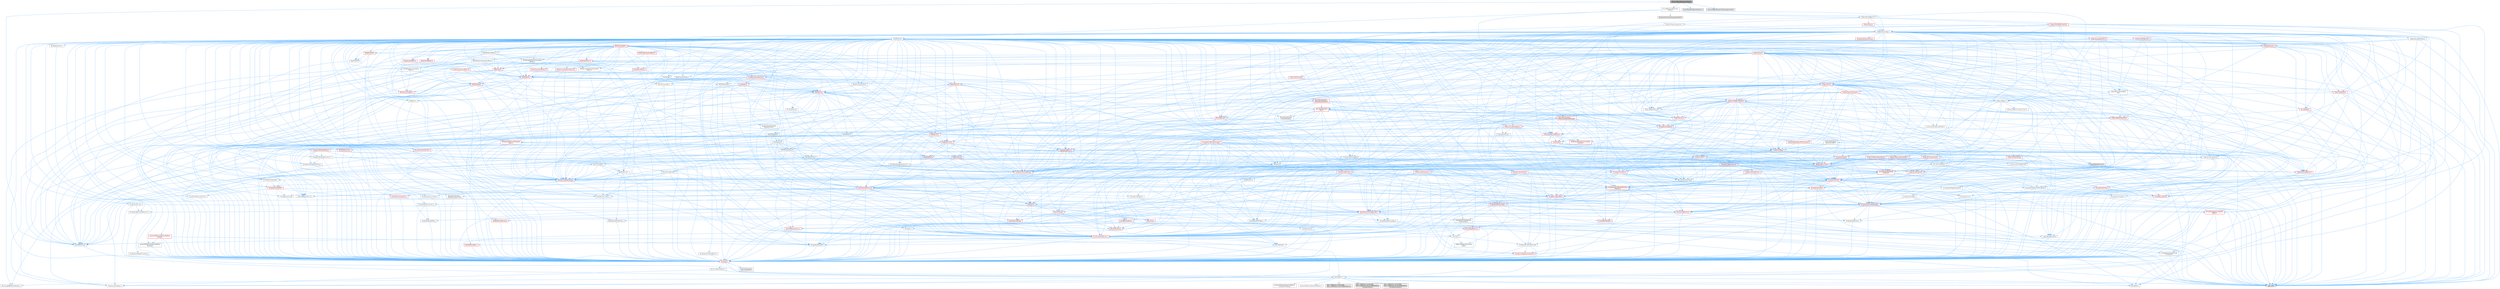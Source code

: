 digraph "PhysicsObjectBlueprintLibrary.h"
{
 // INTERACTIVE_SVG=YES
 // LATEX_PDF_SIZE
  bgcolor="transparent";
  edge [fontname=Helvetica,fontsize=10,labelfontname=Helvetica,labelfontsize=10];
  node [fontname=Helvetica,fontsize=10,shape=box,height=0.2,width=0.4];
  Node1 [id="Node000001",label="PhysicsObjectBlueprintLibrary.h",height=0.2,width=0.4,color="gray40", fillcolor="grey60", style="filled", fontcolor="black",tooltip=" "];
  Node1 -> Node2 [id="edge1_Node000001_Node000002",color="steelblue1",style="solid",tooltip=" "];
  Node2 [id="Node000002",label="Kismet/BlueprintFunction\lLibrary.h",height=0.2,width=0.4,color="grey40", fillcolor="white", style="filled",URL="$d3/d94/BlueprintFunctionLibrary_8h.html",tooltip=" "];
  Node2 -> Node3 [id="edge2_Node000002_Node000003",color="steelblue1",style="solid",tooltip=" "];
  Node3 [id="Node000003",label="CoreMinimal.h",height=0.2,width=0.4,color="grey40", fillcolor="white", style="filled",URL="$d7/d67/CoreMinimal_8h.html",tooltip=" "];
  Node3 -> Node4 [id="edge3_Node000003_Node000004",color="steelblue1",style="solid",tooltip=" "];
  Node4 [id="Node000004",label="CoreTypes.h",height=0.2,width=0.4,color="red", fillcolor="#FFF0F0", style="filled",URL="$dc/dec/CoreTypes_8h.html",tooltip=" "];
  Node4 -> Node5 [id="edge4_Node000004_Node000005",color="steelblue1",style="solid",tooltip=" "];
  Node5 [id="Node000005",label="HAL/Platform.h",height=0.2,width=0.4,color="grey40", fillcolor="white", style="filled",URL="$d9/dd0/Platform_8h.html",tooltip=" "];
  Node5 -> Node6 [id="edge5_Node000005_Node000006",color="steelblue1",style="solid",tooltip=" "];
  Node6 [id="Node000006",label="Misc/Build.h",height=0.2,width=0.4,color="grey40", fillcolor="white", style="filled",URL="$d3/dbb/Build_8h.html",tooltip=" "];
  Node5 -> Node7 [id="edge6_Node000005_Node000007",color="steelblue1",style="solid",tooltip=" "];
  Node7 [id="Node000007",label="Misc/LargeWorldCoordinates.h",height=0.2,width=0.4,color="grey40", fillcolor="white", style="filled",URL="$d2/dcb/LargeWorldCoordinates_8h.html",tooltip=" "];
  Node5 -> Node8 [id="edge7_Node000005_Node000008",color="steelblue1",style="solid",tooltip=" "];
  Node8 [id="Node000008",label="type_traits",height=0.2,width=0.4,color="grey60", fillcolor="#E0E0E0", style="filled",tooltip=" "];
  Node5 -> Node9 [id="edge8_Node000005_Node000009",color="steelblue1",style="solid",tooltip=" "];
  Node9 [id="Node000009",label="PreprocessorHelpers.h",height=0.2,width=0.4,color="grey40", fillcolor="white", style="filled",URL="$db/ddb/PreprocessorHelpers_8h.html",tooltip=" "];
  Node5 -> Node10 [id="edge9_Node000005_Node000010",color="steelblue1",style="solid",tooltip=" "];
  Node10 [id="Node000010",label="UBT_COMPILED_PLATFORM\l/UBT_COMPILED_PLATFORMPlatform\lCompilerPreSetup.h",height=0.2,width=0.4,color="grey60", fillcolor="#E0E0E0", style="filled",tooltip=" "];
  Node5 -> Node11 [id="edge10_Node000005_Node000011",color="steelblue1",style="solid",tooltip=" "];
  Node11 [id="Node000011",label="GenericPlatform/GenericPlatform\lCompilerPreSetup.h",height=0.2,width=0.4,color="grey40", fillcolor="white", style="filled",URL="$d9/dc8/GenericPlatformCompilerPreSetup_8h.html",tooltip=" "];
  Node5 -> Node12 [id="edge11_Node000005_Node000012",color="steelblue1",style="solid",tooltip=" "];
  Node12 [id="Node000012",label="GenericPlatform/GenericPlatform.h",height=0.2,width=0.4,color="grey40", fillcolor="white", style="filled",URL="$d6/d84/GenericPlatform_8h.html",tooltip=" "];
  Node5 -> Node13 [id="edge12_Node000005_Node000013",color="steelblue1",style="solid",tooltip=" "];
  Node13 [id="Node000013",label="UBT_COMPILED_PLATFORM\l/UBT_COMPILED_PLATFORMPlatform.h",height=0.2,width=0.4,color="grey60", fillcolor="#E0E0E0", style="filled",tooltip=" "];
  Node5 -> Node14 [id="edge13_Node000005_Node000014",color="steelblue1",style="solid",tooltip=" "];
  Node14 [id="Node000014",label="UBT_COMPILED_PLATFORM\l/UBT_COMPILED_PLATFORMPlatform\lCompilerSetup.h",height=0.2,width=0.4,color="grey60", fillcolor="#E0E0E0", style="filled",tooltip=" "];
  Node4 -> Node15 [id="edge14_Node000004_Node000015",color="steelblue1",style="solid",tooltip=" "];
  Node15 [id="Node000015",label="ProfilingDebugging\l/UMemoryDefines.h",height=0.2,width=0.4,color="grey40", fillcolor="white", style="filled",URL="$d2/da2/UMemoryDefines_8h.html",tooltip=" "];
  Node4 -> Node16 [id="edge15_Node000004_Node000016",color="steelblue1",style="solid",tooltip=" "];
  Node16 [id="Node000016",label="Misc/CoreMiscDefines.h",height=0.2,width=0.4,color="grey40", fillcolor="white", style="filled",URL="$da/d38/CoreMiscDefines_8h.html",tooltip=" "];
  Node16 -> Node5 [id="edge16_Node000016_Node000005",color="steelblue1",style="solid",tooltip=" "];
  Node16 -> Node9 [id="edge17_Node000016_Node000009",color="steelblue1",style="solid",tooltip=" "];
  Node3 -> Node18 [id="edge18_Node000003_Node000018",color="steelblue1",style="solid",tooltip=" "];
  Node18 [id="Node000018",label="CoreFwd.h",height=0.2,width=0.4,color="grey40", fillcolor="white", style="filled",URL="$d1/d1e/CoreFwd_8h.html",tooltip=" "];
  Node18 -> Node4 [id="edge19_Node000018_Node000004",color="steelblue1",style="solid",tooltip=" "];
  Node18 -> Node19 [id="edge20_Node000018_Node000019",color="steelblue1",style="solid",tooltip=" "];
  Node19 [id="Node000019",label="Containers/ContainersFwd.h",height=0.2,width=0.4,color="grey40", fillcolor="white", style="filled",URL="$d4/d0a/ContainersFwd_8h.html",tooltip=" "];
  Node19 -> Node5 [id="edge21_Node000019_Node000005",color="steelblue1",style="solid",tooltip=" "];
  Node19 -> Node4 [id="edge22_Node000019_Node000004",color="steelblue1",style="solid",tooltip=" "];
  Node19 -> Node20 [id="edge23_Node000019_Node000020",color="steelblue1",style="solid",tooltip=" "];
  Node20 [id="Node000020",label="Traits/IsContiguousContainer.h",height=0.2,width=0.4,color="red", fillcolor="#FFF0F0", style="filled",URL="$d5/d3c/IsContiguousContainer_8h.html",tooltip=" "];
  Node20 -> Node4 [id="edge24_Node000020_Node000004",color="steelblue1",style="solid",tooltip=" "];
  Node18 -> Node23 [id="edge25_Node000018_Node000023",color="steelblue1",style="solid",tooltip=" "];
  Node23 [id="Node000023",label="Math/MathFwd.h",height=0.2,width=0.4,color="grey40", fillcolor="white", style="filled",URL="$d2/d10/MathFwd_8h.html",tooltip=" "];
  Node23 -> Node5 [id="edge26_Node000023_Node000005",color="steelblue1",style="solid",tooltip=" "];
  Node18 -> Node24 [id="edge27_Node000018_Node000024",color="steelblue1",style="solid",tooltip=" "];
  Node24 [id="Node000024",label="UObject/UObjectHierarchy\lFwd.h",height=0.2,width=0.4,color="grey40", fillcolor="white", style="filled",URL="$d3/d13/UObjectHierarchyFwd_8h.html",tooltip=" "];
  Node3 -> Node24 [id="edge28_Node000003_Node000024",color="steelblue1",style="solid",tooltip=" "];
  Node3 -> Node19 [id="edge29_Node000003_Node000019",color="steelblue1",style="solid",tooltip=" "];
  Node3 -> Node25 [id="edge30_Node000003_Node000025",color="steelblue1",style="solid",tooltip=" "];
  Node25 [id="Node000025",label="Misc/VarArgs.h",height=0.2,width=0.4,color="grey40", fillcolor="white", style="filled",URL="$d5/d6f/VarArgs_8h.html",tooltip=" "];
  Node25 -> Node4 [id="edge31_Node000025_Node000004",color="steelblue1",style="solid",tooltip=" "];
  Node3 -> Node26 [id="edge32_Node000003_Node000026",color="steelblue1",style="solid",tooltip=" "];
  Node26 [id="Node000026",label="Logging/LogVerbosity.h",height=0.2,width=0.4,color="grey40", fillcolor="white", style="filled",URL="$d2/d8f/LogVerbosity_8h.html",tooltip=" "];
  Node26 -> Node4 [id="edge33_Node000026_Node000004",color="steelblue1",style="solid",tooltip=" "];
  Node3 -> Node27 [id="edge34_Node000003_Node000027",color="steelblue1",style="solid",tooltip=" "];
  Node27 [id="Node000027",label="Misc/OutputDevice.h",height=0.2,width=0.4,color="red", fillcolor="#FFF0F0", style="filled",URL="$d7/d32/OutputDevice_8h.html",tooltip=" "];
  Node27 -> Node18 [id="edge35_Node000027_Node000018",color="steelblue1",style="solid",tooltip=" "];
  Node27 -> Node4 [id="edge36_Node000027_Node000004",color="steelblue1",style="solid",tooltip=" "];
  Node27 -> Node26 [id="edge37_Node000027_Node000026",color="steelblue1",style="solid",tooltip=" "];
  Node27 -> Node25 [id="edge38_Node000027_Node000025",color="steelblue1",style="solid",tooltip=" "];
  Node3 -> Node33 [id="edge39_Node000003_Node000033",color="steelblue1",style="solid",tooltip=" "];
  Node33 [id="Node000033",label="HAL/PlatformCrt.h",height=0.2,width=0.4,color="red", fillcolor="#FFF0F0", style="filled",URL="$d8/d75/PlatformCrt_8h.html",tooltip=" "];
  Node3 -> Node43 [id="edge40_Node000003_Node000043",color="steelblue1",style="solid",tooltip=" "];
  Node43 [id="Node000043",label="HAL/PlatformMisc.h",height=0.2,width=0.4,color="red", fillcolor="#FFF0F0", style="filled",URL="$d0/df5/PlatformMisc_8h.html",tooltip=" "];
  Node43 -> Node4 [id="edge41_Node000043_Node000004",color="steelblue1",style="solid",tooltip=" "];
  Node3 -> Node62 [id="edge42_Node000003_Node000062",color="steelblue1",style="solid",tooltip=" "];
  Node62 [id="Node000062",label="Misc/AssertionMacros.h",height=0.2,width=0.4,color="red", fillcolor="#FFF0F0", style="filled",URL="$d0/dfa/AssertionMacros_8h.html",tooltip=" "];
  Node62 -> Node4 [id="edge43_Node000062_Node000004",color="steelblue1",style="solid",tooltip=" "];
  Node62 -> Node5 [id="edge44_Node000062_Node000005",color="steelblue1",style="solid",tooltip=" "];
  Node62 -> Node43 [id="edge45_Node000062_Node000043",color="steelblue1",style="solid",tooltip=" "];
  Node62 -> Node9 [id="edge46_Node000062_Node000009",color="steelblue1",style="solid",tooltip=" "];
  Node62 -> Node63 [id="edge47_Node000062_Node000063",color="steelblue1",style="solid",tooltip=" "];
  Node63 [id="Node000063",label="Templates/EnableIf.h",height=0.2,width=0.4,color="grey40", fillcolor="white", style="filled",URL="$d7/d60/EnableIf_8h.html",tooltip=" "];
  Node63 -> Node4 [id="edge48_Node000063_Node000004",color="steelblue1",style="solid",tooltip=" "];
  Node62 -> Node25 [id="edge49_Node000062_Node000025",color="steelblue1",style="solid",tooltip=" "];
  Node3 -> Node71 [id="edge50_Node000003_Node000071",color="steelblue1",style="solid",tooltip=" "];
  Node71 [id="Node000071",label="Templates/IsPointer.h",height=0.2,width=0.4,color="grey40", fillcolor="white", style="filled",URL="$d7/d05/IsPointer_8h.html",tooltip=" "];
  Node71 -> Node4 [id="edge51_Node000071_Node000004",color="steelblue1",style="solid",tooltip=" "];
  Node3 -> Node72 [id="edge52_Node000003_Node000072",color="steelblue1",style="solid",tooltip=" "];
  Node72 [id="Node000072",label="HAL/PlatformMemory.h",height=0.2,width=0.4,color="red", fillcolor="#FFF0F0", style="filled",URL="$de/d68/PlatformMemory_8h.html",tooltip=" "];
  Node72 -> Node4 [id="edge53_Node000072_Node000004",color="steelblue1",style="solid",tooltip=" "];
  Node3 -> Node55 [id="edge54_Node000003_Node000055",color="steelblue1",style="solid",tooltip=" "];
  Node55 [id="Node000055",label="HAL/PlatformAtomics.h",height=0.2,width=0.4,color="red", fillcolor="#FFF0F0", style="filled",URL="$d3/d36/PlatformAtomics_8h.html",tooltip=" "];
  Node55 -> Node4 [id="edge55_Node000055_Node000004",color="steelblue1",style="solid",tooltip=" "];
  Node3 -> Node77 [id="edge56_Node000003_Node000077",color="steelblue1",style="solid",tooltip=" "];
  Node77 [id="Node000077",label="Misc/Exec.h",height=0.2,width=0.4,color="grey40", fillcolor="white", style="filled",URL="$de/ddb/Exec_8h.html",tooltip=" "];
  Node77 -> Node4 [id="edge57_Node000077_Node000004",color="steelblue1",style="solid",tooltip=" "];
  Node77 -> Node62 [id="edge58_Node000077_Node000062",color="steelblue1",style="solid",tooltip=" "];
  Node3 -> Node78 [id="edge59_Node000003_Node000078",color="steelblue1",style="solid",tooltip=" "];
  Node78 [id="Node000078",label="HAL/MemoryBase.h",height=0.2,width=0.4,color="red", fillcolor="#FFF0F0", style="filled",URL="$d6/d9f/MemoryBase_8h.html",tooltip=" "];
  Node78 -> Node4 [id="edge60_Node000078_Node000004",color="steelblue1",style="solid",tooltip=" "];
  Node78 -> Node55 [id="edge61_Node000078_Node000055",color="steelblue1",style="solid",tooltip=" "];
  Node78 -> Node33 [id="edge62_Node000078_Node000033",color="steelblue1",style="solid",tooltip=" "];
  Node78 -> Node77 [id="edge63_Node000078_Node000077",color="steelblue1",style="solid",tooltip=" "];
  Node78 -> Node27 [id="edge64_Node000078_Node000027",color="steelblue1",style="solid",tooltip=" "];
  Node3 -> Node88 [id="edge65_Node000003_Node000088",color="steelblue1",style="solid",tooltip=" "];
  Node88 [id="Node000088",label="HAL/UnrealMemory.h",height=0.2,width=0.4,color="red", fillcolor="#FFF0F0", style="filled",URL="$d9/d96/UnrealMemory_8h.html",tooltip=" "];
  Node88 -> Node4 [id="edge66_Node000088_Node000004",color="steelblue1",style="solid",tooltip=" "];
  Node88 -> Node78 [id="edge67_Node000088_Node000078",color="steelblue1",style="solid",tooltip=" "];
  Node88 -> Node72 [id="edge68_Node000088_Node000072",color="steelblue1",style="solid",tooltip=" "];
  Node88 -> Node71 [id="edge69_Node000088_Node000071",color="steelblue1",style="solid",tooltip=" "];
  Node3 -> Node90 [id="edge70_Node000003_Node000090",color="steelblue1",style="solid",tooltip=" "];
  Node90 [id="Node000090",label="Templates/IsArithmetic.h",height=0.2,width=0.4,color="grey40", fillcolor="white", style="filled",URL="$d2/d5d/IsArithmetic_8h.html",tooltip=" "];
  Node90 -> Node4 [id="edge71_Node000090_Node000004",color="steelblue1",style="solid",tooltip=" "];
  Node3 -> Node84 [id="edge72_Node000003_Node000084",color="steelblue1",style="solid",tooltip=" "];
  Node84 [id="Node000084",label="Templates/AndOrNot.h",height=0.2,width=0.4,color="grey40", fillcolor="white", style="filled",URL="$db/d0a/AndOrNot_8h.html",tooltip=" "];
  Node84 -> Node4 [id="edge73_Node000084_Node000004",color="steelblue1",style="solid",tooltip=" "];
  Node3 -> Node91 [id="edge74_Node000003_Node000091",color="steelblue1",style="solid",tooltip=" "];
  Node91 [id="Node000091",label="Templates/IsPODType.h",height=0.2,width=0.4,color="grey40", fillcolor="white", style="filled",URL="$d7/db1/IsPODType_8h.html",tooltip=" "];
  Node91 -> Node4 [id="edge75_Node000091_Node000004",color="steelblue1",style="solid",tooltip=" "];
  Node3 -> Node92 [id="edge76_Node000003_Node000092",color="steelblue1",style="solid",tooltip=" "];
  Node92 [id="Node000092",label="Templates/IsUECoreType.h",height=0.2,width=0.4,color="grey40", fillcolor="white", style="filled",URL="$d1/db8/IsUECoreType_8h.html",tooltip=" "];
  Node92 -> Node4 [id="edge77_Node000092_Node000004",color="steelblue1",style="solid",tooltip=" "];
  Node92 -> Node8 [id="edge78_Node000092_Node000008",color="steelblue1",style="solid",tooltip=" "];
  Node3 -> Node85 [id="edge79_Node000003_Node000085",color="steelblue1",style="solid",tooltip=" "];
  Node85 [id="Node000085",label="Templates/IsTriviallyCopy\lConstructible.h",height=0.2,width=0.4,color="grey40", fillcolor="white", style="filled",URL="$d3/d78/IsTriviallyCopyConstructible_8h.html",tooltip=" "];
  Node85 -> Node4 [id="edge80_Node000085_Node000004",color="steelblue1",style="solid",tooltip=" "];
  Node85 -> Node8 [id="edge81_Node000085_Node000008",color="steelblue1",style="solid",tooltip=" "];
  Node3 -> Node93 [id="edge82_Node000003_Node000093",color="steelblue1",style="solid",tooltip=" "];
  Node93 [id="Node000093",label="Templates/UnrealTypeTraits.h",height=0.2,width=0.4,color="red", fillcolor="#FFF0F0", style="filled",URL="$d2/d2d/UnrealTypeTraits_8h.html",tooltip=" "];
  Node93 -> Node4 [id="edge83_Node000093_Node000004",color="steelblue1",style="solid",tooltip=" "];
  Node93 -> Node71 [id="edge84_Node000093_Node000071",color="steelblue1",style="solid",tooltip=" "];
  Node93 -> Node62 [id="edge85_Node000093_Node000062",color="steelblue1",style="solid",tooltip=" "];
  Node93 -> Node84 [id="edge86_Node000093_Node000084",color="steelblue1",style="solid",tooltip=" "];
  Node93 -> Node63 [id="edge87_Node000093_Node000063",color="steelblue1",style="solid",tooltip=" "];
  Node93 -> Node90 [id="edge88_Node000093_Node000090",color="steelblue1",style="solid",tooltip=" "];
  Node93 -> Node94 [id="edge89_Node000093_Node000094",color="steelblue1",style="solid",tooltip=" "];
  Node94 [id="Node000094",label="Templates/Models.h",height=0.2,width=0.4,color="red", fillcolor="#FFF0F0", style="filled",URL="$d3/d0c/Models_8h.html",tooltip=" "];
  Node93 -> Node91 [id="edge90_Node000093_Node000091",color="steelblue1",style="solid",tooltip=" "];
  Node93 -> Node92 [id="edge91_Node000093_Node000092",color="steelblue1",style="solid",tooltip=" "];
  Node93 -> Node85 [id="edge92_Node000093_Node000085",color="steelblue1",style="solid",tooltip=" "];
  Node3 -> Node63 [id="edge93_Node000003_Node000063",color="steelblue1",style="solid",tooltip=" "];
  Node3 -> Node95 [id="edge94_Node000003_Node000095",color="steelblue1",style="solid",tooltip=" "];
  Node95 [id="Node000095",label="Templates/RemoveReference.h",height=0.2,width=0.4,color="grey40", fillcolor="white", style="filled",URL="$da/dbe/RemoveReference_8h.html",tooltip=" "];
  Node95 -> Node4 [id="edge95_Node000095_Node000004",color="steelblue1",style="solid",tooltip=" "];
  Node3 -> Node96 [id="edge96_Node000003_Node000096",color="steelblue1",style="solid",tooltip=" "];
  Node96 [id="Node000096",label="Templates/IntegralConstant.h",height=0.2,width=0.4,color="grey40", fillcolor="white", style="filled",URL="$db/d1b/IntegralConstant_8h.html",tooltip=" "];
  Node96 -> Node4 [id="edge97_Node000096_Node000004",color="steelblue1",style="solid",tooltip=" "];
  Node3 -> Node97 [id="edge98_Node000003_Node000097",color="steelblue1",style="solid",tooltip=" "];
  Node97 [id="Node000097",label="Templates/IsClass.h",height=0.2,width=0.4,color="grey40", fillcolor="white", style="filled",URL="$db/dcb/IsClass_8h.html",tooltip=" "];
  Node97 -> Node4 [id="edge99_Node000097_Node000004",color="steelblue1",style="solid",tooltip=" "];
  Node3 -> Node98 [id="edge100_Node000003_Node000098",color="steelblue1",style="solid",tooltip=" "];
  Node98 [id="Node000098",label="Templates/TypeCompatible\lBytes.h",height=0.2,width=0.4,color="red", fillcolor="#FFF0F0", style="filled",URL="$df/d0a/TypeCompatibleBytes_8h.html",tooltip=" "];
  Node98 -> Node4 [id="edge101_Node000098_Node000004",color="steelblue1",style="solid",tooltip=" "];
  Node98 -> Node8 [id="edge102_Node000098_Node000008",color="steelblue1",style="solid",tooltip=" "];
  Node3 -> Node20 [id="edge103_Node000003_Node000020",color="steelblue1",style="solid",tooltip=" "];
  Node3 -> Node99 [id="edge104_Node000003_Node000099",color="steelblue1",style="solid",tooltip=" "];
  Node99 [id="Node000099",label="Templates/UnrealTemplate.h",height=0.2,width=0.4,color="red", fillcolor="#FFF0F0", style="filled",URL="$d4/d24/UnrealTemplate_8h.html",tooltip=" "];
  Node99 -> Node4 [id="edge105_Node000099_Node000004",color="steelblue1",style="solid",tooltip=" "];
  Node99 -> Node71 [id="edge106_Node000099_Node000071",color="steelblue1",style="solid",tooltip=" "];
  Node99 -> Node88 [id="edge107_Node000099_Node000088",color="steelblue1",style="solid",tooltip=" "];
  Node99 -> Node93 [id="edge108_Node000099_Node000093",color="steelblue1",style="solid",tooltip=" "];
  Node99 -> Node95 [id="edge109_Node000099_Node000095",color="steelblue1",style="solid",tooltip=" "];
  Node99 -> Node98 [id="edge110_Node000099_Node000098",color="steelblue1",style="solid",tooltip=" "];
  Node99 -> Node20 [id="edge111_Node000099_Node000020",color="steelblue1",style="solid",tooltip=" "];
  Node99 -> Node8 [id="edge112_Node000099_Node000008",color="steelblue1",style="solid",tooltip=" "];
  Node3 -> Node48 [id="edge113_Node000003_Node000048",color="steelblue1",style="solid",tooltip=" "];
  Node48 [id="Node000048",label="Math/NumericLimits.h",height=0.2,width=0.4,color="grey40", fillcolor="white", style="filled",URL="$df/d1b/NumericLimits_8h.html",tooltip=" "];
  Node48 -> Node4 [id="edge114_Node000048_Node000004",color="steelblue1",style="solid",tooltip=" "];
  Node3 -> Node103 [id="edge115_Node000003_Node000103",color="steelblue1",style="solid",tooltip=" "];
  Node103 [id="Node000103",label="HAL/PlatformMath.h",height=0.2,width=0.4,color="red", fillcolor="#FFF0F0", style="filled",URL="$dc/d53/PlatformMath_8h.html",tooltip=" "];
  Node103 -> Node4 [id="edge116_Node000103_Node000004",color="steelblue1",style="solid",tooltip=" "];
  Node3 -> Node86 [id="edge117_Node000003_Node000086",color="steelblue1",style="solid",tooltip=" "];
  Node86 [id="Node000086",label="Templates/IsTriviallyCopy\lAssignable.h",height=0.2,width=0.4,color="grey40", fillcolor="white", style="filled",URL="$d2/df2/IsTriviallyCopyAssignable_8h.html",tooltip=" "];
  Node86 -> Node4 [id="edge118_Node000086_Node000004",color="steelblue1",style="solid",tooltip=" "];
  Node86 -> Node8 [id="edge119_Node000086_Node000008",color="steelblue1",style="solid",tooltip=" "];
  Node3 -> Node111 [id="edge120_Node000003_Node000111",color="steelblue1",style="solid",tooltip=" "];
  Node111 [id="Node000111",label="Templates/MemoryOps.h",height=0.2,width=0.4,color="red", fillcolor="#FFF0F0", style="filled",URL="$db/dea/MemoryOps_8h.html",tooltip=" "];
  Node111 -> Node4 [id="edge121_Node000111_Node000004",color="steelblue1",style="solid",tooltip=" "];
  Node111 -> Node88 [id="edge122_Node000111_Node000088",color="steelblue1",style="solid",tooltip=" "];
  Node111 -> Node86 [id="edge123_Node000111_Node000086",color="steelblue1",style="solid",tooltip=" "];
  Node111 -> Node85 [id="edge124_Node000111_Node000085",color="steelblue1",style="solid",tooltip=" "];
  Node111 -> Node93 [id="edge125_Node000111_Node000093",color="steelblue1",style="solid",tooltip=" "];
  Node111 -> Node8 [id="edge126_Node000111_Node000008",color="steelblue1",style="solid",tooltip=" "];
  Node3 -> Node112 [id="edge127_Node000003_Node000112",color="steelblue1",style="solid",tooltip=" "];
  Node112 [id="Node000112",label="Containers/ContainerAllocation\lPolicies.h",height=0.2,width=0.4,color="red", fillcolor="#FFF0F0", style="filled",URL="$d7/dff/ContainerAllocationPolicies_8h.html",tooltip=" "];
  Node112 -> Node4 [id="edge128_Node000112_Node000004",color="steelblue1",style="solid",tooltip=" "];
  Node112 -> Node112 [id="edge129_Node000112_Node000112",color="steelblue1",style="solid",tooltip=" "];
  Node112 -> Node103 [id="edge130_Node000112_Node000103",color="steelblue1",style="solid",tooltip=" "];
  Node112 -> Node88 [id="edge131_Node000112_Node000088",color="steelblue1",style="solid",tooltip=" "];
  Node112 -> Node48 [id="edge132_Node000112_Node000048",color="steelblue1",style="solid",tooltip=" "];
  Node112 -> Node62 [id="edge133_Node000112_Node000062",color="steelblue1",style="solid",tooltip=" "];
  Node112 -> Node111 [id="edge134_Node000112_Node000111",color="steelblue1",style="solid",tooltip=" "];
  Node112 -> Node98 [id="edge135_Node000112_Node000098",color="steelblue1",style="solid",tooltip=" "];
  Node112 -> Node8 [id="edge136_Node000112_Node000008",color="steelblue1",style="solid",tooltip=" "];
  Node3 -> Node115 [id="edge137_Node000003_Node000115",color="steelblue1",style="solid",tooltip=" "];
  Node115 [id="Node000115",label="Templates/IsEnumClass.h",height=0.2,width=0.4,color="grey40", fillcolor="white", style="filled",URL="$d7/d15/IsEnumClass_8h.html",tooltip=" "];
  Node115 -> Node4 [id="edge138_Node000115_Node000004",color="steelblue1",style="solid",tooltip=" "];
  Node115 -> Node84 [id="edge139_Node000115_Node000084",color="steelblue1",style="solid",tooltip=" "];
  Node3 -> Node116 [id="edge140_Node000003_Node000116",color="steelblue1",style="solid",tooltip=" "];
  Node116 [id="Node000116",label="HAL/PlatformProperties.h",height=0.2,width=0.4,color="red", fillcolor="#FFF0F0", style="filled",URL="$d9/db0/PlatformProperties_8h.html",tooltip=" "];
  Node116 -> Node4 [id="edge141_Node000116_Node000004",color="steelblue1",style="solid",tooltip=" "];
  Node3 -> Node119 [id="edge142_Node000003_Node000119",color="steelblue1",style="solid",tooltip=" "];
  Node119 [id="Node000119",label="Misc/EngineVersionBase.h",height=0.2,width=0.4,color="grey40", fillcolor="white", style="filled",URL="$d5/d2b/EngineVersionBase_8h.html",tooltip=" "];
  Node119 -> Node4 [id="edge143_Node000119_Node000004",color="steelblue1",style="solid",tooltip=" "];
  Node3 -> Node120 [id="edge144_Node000003_Node000120",color="steelblue1",style="solid",tooltip=" "];
  Node120 [id="Node000120",label="Internationalization\l/TextNamespaceFwd.h",height=0.2,width=0.4,color="grey40", fillcolor="white", style="filled",URL="$d8/d97/TextNamespaceFwd_8h.html",tooltip=" "];
  Node120 -> Node4 [id="edge145_Node000120_Node000004",color="steelblue1",style="solid",tooltip=" "];
  Node3 -> Node121 [id="edge146_Node000003_Node000121",color="steelblue1",style="solid",tooltip=" "];
  Node121 [id="Node000121",label="Serialization/Archive.h",height=0.2,width=0.4,color="red", fillcolor="#FFF0F0", style="filled",URL="$d7/d3b/Archive_8h.html",tooltip=" "];
  Node121 -> Node18 [id="edge147_Node000121_Node000018",color="steelblue1",style="solid",tooltip=" "];
  Node121 -> Node4 [id="edge148_Node000121_Node000004",color="steelblue1",style="solid",tooltip=" "];
  Node121 -> Node116 [id="edge149_Node000121_Node000116",color="steelblue1",style="solid",tooltip=" "];
  Node121 -> Node120 [id="edge150_Node000121_Node000120",color="steelblue1",style="solid",tooltip=" "];
  Node121 -> Node23 [id="edge151_Node000121_Node000023",color="steelblue1",style="solid",tooltip=" "];
  Node121 -> Node62 [id="edge152_Node000121_Node000062",color="steelblue1",style="solid",tooltip=" "];
  Node121 -> Node6 [id="edge153_Node000121_Node000006",color="steelblue1",style="solid",tooltip=" "];
  Node121 -> Node119 [id="edge154_Node000121_Node000119",color="steelblue1",style="solid",tooltip=" "];
  Node121 -> Node25 [id="edge155_Node000121_Node000025",color="steelblue1",style="solid",tooltip=" "];
  Node121 -> Node63 [id="edge156_Node000121_Node000063",color="steelblue1",style="solid",tooltip=" "];
  Node121 -> Node115 [id="edge157_Node000121_Node000115",color="steelblue1",style="solid",tooltip=" "];
  Node121 -> Node108 [id="edge158_Node000121_Node000108",color="steelblue1",style="solid",tooltip=" "];
  Node108 [id="Node000108",label="Templates/IsSigned.h",height=0.2,width=0.4,color="grey40", fillcolor="white", style="filled",URL="$d8/dd8/IsSigned_8h.html",tooltip=" "];
  Node108 -> Node4 [id="edge159_Node000108_Node000004",color="steelblue1",style="solid",tooltip=" "];
  Node121 -> Node99 [id="edge160_Node000121_Node000099",color="steelblue1",style="solid",tooltip=" "];
  Node121 -> Node124 [id="edge161_Node000121_Node000124",color="steelblue1",style="solid",tooltip=" "];
  Node124 [id="Node000124",label="UObject/ObjectVersion.h",height=0.2,width=0.4,color="grey40", fillcolor="white", style="filled",URL="$da/d63/ObjectVersion_8h.html",tooltip=" "];
  Node124 -> Node4 [id="edge162_Node000124_Node000004",color="steelblue1",style="solid",tooltip=" "];
  Node3 -> Node125 [id="edge163_Node000003_Node000125",color="steelblue1",style="solid",tooltip=" "];
  Node125 [id="Node000125",label="Templates/Less.h",height=0.2,width=0.4,color="grey40", fillcolor="white", style="filled",URL="$de/dc8/Less_8h.html",tooltip=" "];
  Node125 -> Node4 [id="edge164_Node000125_Node000004",color="steelblue1",style="solid",tooltip=" "];
  Node125 -> Node99 [id="edge165_Node000125_Node000099",color="steelblue1",style="solid",tooltip=" "];
  Node3 -> Node126 [id="edge166_Node000003_Node000126",color="steelblue1",style="solid",tooltip=" "];
  Node126 [id="Node000126",label="Templates/Sorting.h",height=0.2,width=0.4,color="red", fillcolor="#FFF0F0", style="filled",URL="$d3/d9e/Sorting_8h.html",tooltip=" "];
  Node126 -> Node4 [id="edge167_Node000126_Node000004",color="steelblue1",style="solid",tooltip=" "];
  Node126 -> Node103 [id="edge168_Node000126_Node000103",color="steelblue1",style="solid",tooltip=" "];
  Node126 -> Node125 [id="edge169_Node000126_Node000125",color="steelblue1",style="solid",tooltip=" "];
  Node3 -> Node137 [id="edge170_Node000003_Node000137",color="steelblue1",style="solid",tooltip=" "];
  Node137 [id="Node000137",label="Misc/Char.h",height=0.2,width=0.4,color="red", fillcolor="#FFF0F0", style="filled",URL="$d0/d58/Char_8h.html",tooltip=" "];
  Node137 -> Node4 [id="edge171_Node000137_Node000004",color="steelblue1",style="solid",tooltip=" "];
  Node137 -> Node8 [id="edge172_Node000137_Node000008",color="steelblue1",style="solid",tooltip=" "];
  Node3 -> Node140 [id="edge173_Node000003_Node000140",color="steelblue1",style="solid",tooltip=" "];
  Node140 [id="Node000140",label="GenericPlatform/GenericPlatform\lStricmp.h",height=0.2,width=0.4,color="grey40", fillcolor="white", style="filled",URL="$d2/d86/GenericPlatformStricmp_8h.html",tooltip=" "];
  Node140 -> Node4 [id="edge174_Node000140_Node000004",color="steelblue1",style="solid",tooltip=" "];
  Node3 -> Node141 [id="edge175_Node000003_Node000141",color="steelblue1",style="solid",tooltip=" "];
  Node141 [id="Node000141",label="GenericPlatform/GenericPlatform\lString.h",height=0.2,width=0.4,color="red", fillcolor="#FFF0F0", style="filled",URL="$dd/d20/GenericPlatformString_8h.html",tooltip=" "];
  Node141 -> Node4 [id="edge176_Node000141_Node000004",color="steelblue1",style="solid",tooltip=" "];
  Node141 -> Node140 [id="edge177_Node000141_Node000140",color="steelblue1",style="solid",tooltip=" "];
  Node141 -> Node63 [id="edge178_Node000141_Node000063",color="steelblue1",style="solid",tooltip=" "];
  Node141 -> Node8 [id="edge179_Node000141_Node000008",color="steelblue1",style="solid",tooltip=" "];
  Node3 -> Node74 [id="edge180_Node000003_Node000074",color="steelblue1",style="solid",tooltip=" "];
  Node74 [id="Node000074",label="HAL/PlatformString.h",height=0.2,width=0.4,color="red", fillcolor="#FFF0F0", style="filled",URL="$db/db5/PlatformString_8h.html",tooltip=" "];
  Node74 -> Node4 [id="edge181_Node000074_Node000004",color="steelblue1",style="solid",tooltip=" "];
  Node3 -> Node144 [id="edge182_Node000003_Node000144",color="steelblue1",style="solid",tooltip=" "];
  Node144 [id="Node000144",label="Misc/CString.h",height=0.2,width=0.4,color="red", fillcolor="#FFF0F0", style="filled",URL="$d2/d49/CString_8h.html",tooltip=" "];
  Node144 -> Node4 [id="edge183_Node000144_Node000004",color="steelblue1",style="solid",tooltip=" "];
  Node144 -> Node33 [id="edge184_Node000144_Node000033",color="steelblue1",style="solid",tooltip=" "];
  Node144 -> Node74 [id="edge185_Node000144_Node000074",color="steelblue1",style="solid",tooltip=" "];
  Node144 -> Node62 [id="edge186_Node000144_Node000062",color="steelblue1",style="solid",tooltip=" "];
  Node144 -> Node137 [id="edge187_Node000144_Node000137",color="steelblue1",style="solid",tooltip=" "];
  Node144 -> Node25 [id="edge188_Node000144_Node000025",color="steelblue1",style="solid",tooltip=" "];
  Node3 -> Node145 [id="edge189_Node000003_Node000145",color="steelblue1",style="solid",tooltip=" "];
  Node145 [id="Node000145",label="Misc/Crc.h",height=0.2,width=0.4,color="red", fillcolor="#FFF0F0", style="filled",URL="$d4/dd2/Crc_8h.html",tooltip=" "];
  Node145 -> Node4 [id="edge190_Node000145_Node000004",color="steelblue1",style="solid",tooltip=" "];
  Node145 -> Node74 [id="edge191_Node000145_Node000074",color="steelblue1",style="solid",tooltip=" "];
  Node145 -> Node62 [id="edge192_Node000145_Node000062",color="steelblue1",style="solid",tooltip=" "];
  Node145 -> Node144 [id="edge193_Node000145_Node000144",color="steelblue1",style="solid",tooltip=" "];
  Node145 -> Node137 [id="edge194_Node000145_Node000137",color="steelblue1",style="solid",tooltip=" "];
  Node145 -> Node93 [id="edge195_Node000145_Node000093",color="steelblue1",style="solid",tooltip=" "];
  Node3 -> Node136 [id="edge196_Node000003_Node000136",color="steelblue1",style="solid",tooltip=" "];
  Node136 [id="Node000136",label="Math/UnrealMathUtility.h",height=0.2,width=0.4,color="red", fillcolor="#FFF0F0", style="filled",URL="$db/db8/UnrealMathUtility_8h.html",tooltip=" "];
  Node136 -> Node4 [id="edge197_Node000136_Node000004",color="steelblue1",style="solid",tooltip=" "];
  Node136 -> Node62 [id="edge198_Node000136_Node000062",color="steelblue1",style="solid",tooltip=" "];
  Node136 -> Node103 [id="edge199_Node000136_Node000103",color="steelblue1",style="solid",tooltip=" "];
  Node136 -> Node23 [id="edge200_Node000136_Node000023",color="steelblue1",style="solid",tooltip=" "];
  Node3 -> Node146 [id="edge201_Node000003_Node000146",color="steelblue1",style="solid",tooltip=" "];
  Node146 [id="Node000146",label="Containers/UnrealString.h",height=0.2,width=0.4,color="red", fillcolor="#FFF0F0", style="filled",URL="$d5/dba/UnrealString_8h.html",tooltip=" "];
  Node3 -> Node150 [id="edge202_Node000003_Node000150",color="steelblue1",style="solid",tooltip=" "];
  Node150 [id="Node000150",label="Containers/Array.h",height=0.2,width=0.4,color="red", fillcolor="#FFF0F0", style="filled",URL="$df/dd0/Array_8h.html",tooltip=" "];
  Node150 -> Node4 [id="edge203_Node000150_Node000004",color="steelblue1",style="solid",tooltip=" "];
  Node150 -> Node62 [id="edge204_Node000150_Node000062",color="steelblue1",style="solid",tooltip=" "];
  Node150 -> Node88 [id="edge205_Node000150_Node000088",color="steelblue1",style="solid",tooltip=" "];
  Node150 -> Node93 [id="edge206_Node000150_Node000093",color="steelblue1",style="solid",tooltip=" "];
  Node150 -> Node99 [id="edge207_Node000150_Node000099",color="steelblue1",style="solid",tooltip=" "];
  Node150 -> Node112 [id="edge208_Node000150_Node000112",color="steelblue1",style="solid",tooltip=" "];
  Node150 -> Node121 [id="edge209_Node000150_Node000121",color="steelblue1",style="solid",tooltip=" "];
  Node150 -> Node171 [id="edge210_Node000150_Node000171",color="steelblue1",style="solid",tooltip=" "];
  Node171 [id="Node000171",label="Concepts/GetTypeHashable.h",height=0.2,width=0.4,color="grey40", fillcolor="white", style="filled",URL="$d3/da2/GetTypeHashable_8h.html",tooltip=" "];
  Node171 -> Node4 [id="edge211_Node000171_Node000004",color="steelblue1",style="solid",tooltip=" "];
  Node171 -> Node162 [id="edge212_Node000171_Node000162",color="steelblue1",style="solid",tooltip=" "];
  Node162 [id="Node000162",label="Templates/TypeHash.h",height=0.2,width=0.4,color="red", fillcolor="#FFF0F0", style="filled",URL="$d1/d62/TypeHash_8h.html",tooltip=" "];
  Node162 -> Node4 [id="edge213_Node000162_Node000004",color="steelblue1",style="solid",tooltip=" "];
  Node162 -> Node145 [id="edge214_Node000162_Node000145",color="steelblue1",style="solid",tooltip=" "];
  Node162 -> Node8 [id="edge215_Node000162_Node000008",color="steelblue1",style="solid",tooltip=" "];
  Node150 -> Node129 [id="edge216_Node000150_Node000129",color="steelblue1",style="solid",tooltip=" "];
  Node129 [id="Node000129",label="Templates/Invoke.h",height=0.2,width=0.4,color="red", fillcolor="#FFF0F0", style="filled",URL="$d7/deb/Invoke_8h.html",tooltip=" "];
  Node129 -> Node4 [id="edge217_Node000129_Node000004",color="steelblue1",style="solid",tooltip=" "];
  Node129 -> Node99 [id="edge218_Node000129_Node000099",color="steelblue1",style="solid",tooltip=" "];
  Node129 -> Node8 [id="edge219_Node000129_Node000008",color="steelblue1",style="solid",tooltip=" "];
  Node150 -> Node125 [id="edge220_Node000150_Node000125",color="steelblue1",style="solid",tooltip=" "];
  Node150 -> Node126 [id="edge221_Node000150_Node000126",color="steelblue1",style="solid",tooltip=" "];
  Node150 -> Node173 [id="edge222_Node000150_Node000173",color="steelblue1",style="solid",tooltip=" "];
  Node173 [id="Node000173",label="Templates/AlignmentTemplates.h",height=0.2,width=0.4,color="grey40", fillcolor="white", style="filled",URL="$dd/d32/AlignmentTemplates_8h.html",tooltip=" "];
  Node173 -> Node4 [id="edge223_Node000173_Node000004",color="steelblue1",style="solid",tooltip=" "];
  Node173 -> Node82 [id="edge224_Node000173_Node000082",color="steelblue1",style="solid",tooltip=" "];
  Node82 [id="Node000082",label="Templates/IsIntegral.h",height=0.2,width=0.4,color="grey40", fillcolor="white", style="filled",URL="$da/d64/IsIntegral_8h.html",tooltip=" "];
  Node82 -> Node4 [id="edge225_Node000082_Node000004",color="steelblue1",style="solid",tooltip=" "];
  Node173 -> Node71 [id="edge226_Node000173_Node000071",color="steelblue1",style="solid",tooltip=" "];
  Node150 -> Node8 [id="edge227_Node000150_Node000008",color="steelblue1",style="solid",tooltip=" "];
  Node3 -> Node174 [id="edge228_Node000003_Node000174",color="steelblue1",style="solid",tooltip=" "];
  Node174 [id="Node000174",label="Misc/FrameNumber.h",height=0.2,width=0.4,color="grey40", fillcolor="white", style="filled",URL="$dd/dbd/FrameNumber_8h.html",tooltip=" "];
  Node174 -> Node4 [id="edge229_Node000174_Node000004",color="steelblue1",style="solid",tooltip=" "];
  Node174 -> Node48 [id="edge230_Node000174_Node000048",color="steelblue1",style="solid",tooltip=" "];
  Node174 -> Node136 [id="edge231_Node000174_Node000136",color="steelblue1",style="solid",tooltip=" "];
  Node174 -> Node63 [id="edge232_Node000174_Node000063",color="steelblue1",style="solid",tooltip=" "];
  Node174 -> Node93 [id="edge233_Node000174_Node000093",color="steelblue1",style="solid",tooltip=" "];
  Node3 -> Node175 [id="edge234_Node000003_Node000175",color="steelblue1",style="solid",tooltip=" "];
  Node175 [id="Node000175",label="Misc/Timespan.h",height=0.2,width=0.4,color="grey40", fillcolor="white", style="filled",URL="$da/dd9/Timespan_8h.html",tooltip=" "];
  Node175 -> Node4 [id="edge235_Node000175_Node000004",color="steelblue1",style="solid",tooltip=" "];
  Node175 -> Node176 [id="edge236_Node000175_Node000176",color="steelblue1",style="solid",tooltip=" "];
  Node176 [id="Node000176",label="Math/Interval.h",height=0.2,width=0.4,color="grey40", fillcolor="white", style="filled",URL="$d1/d55/Interval_8h.html",tooltip=" "];
  Node176 -> Node4 [id="edge237_Node000176_Node000004",color="steelblue1",style="solid",tooltip=" "];
  Node176 -> Node90 [id="edge238_Node000176_Node000090",color="steelblue1",style="solid",tooltip=" "];
  Node176 -> Node93 [id="edge239_Node000176_Node000093",color="steelblue1",style="solid",tooltip=" "];
  Node176 -> Node48 [id="edge240_Node000176_Node000048",color="steelblue1",style="solid",tooltip=" "];
  Node176 -> Node136 [id="edge241_Node000176_Node000136",color="steelblue1",style="solid",tooltip=" "];
  Node175 -> Node136 [id="edge242_Node000175_Node000136",color="steelblue1",style="solid",tooltip=" "];
  Node175 -> Node62 [id="edge243_Node000175_Node000062",color="steelblue1",style="solid",tooltip=" "];
  Node3 -> Node177 [id="edge244_Node000003_Node000177",color="steelblue1",style="solid",tooltip=" "];
  Node177 [id="Node000177",label="Containers/StringConv.h",height=0.2,width=0.4,color="red", fillcolor="#FFF0F0", style="filled",URL="$d3/ddf/StringConv_8h.html",tooltip=" "];
  Node177 -> Node4 [id="edge245_Node000177_Node000004",color="steelblue1",style="solid",tooltip=" "];
  Node177 -> Node62 [id="edge246_Node000177_Node000062",color="steelblue1",style="solid",tooltip=" "];
  Node177 -> Node112 [id="edge247_Node000177_Node000112",color="steelblue1",style="solid",tooltip=" "];
  Node177 -> Node150 [id="edge248_Node000177_Node000150",color="steelblue1",style="solid",tooltip=" "];
  Node177 -> Node144 [id="edge249_Node000177_Node000144",color="steelblue1",style="solid",tooltip=" "];
  Node177 -> Node178 [id="edge250_Node000177_Node000178",color="steelblue1",style="solid",tooltip=" "];
  Node178 [id="Node000178",label="Templates/IsArray.h",height=0.2,width=0.4,color="grey40", fillcolor="white", style="filled",URL="$d8/d8d/IsArray_8h.html",tooltip=" "];
  Node178 -> Node4 [id="edge251_Node000178_Node000004",color="steelblue1",style="solid",tooltip=" "];
  Node177 -> Node99 [id="edge252_Node000177_Node000099",color="steelblue1",style="solid",tooltip=" "];
  Node177 -> Node93 [id="edge253_Node000177_Node000093",color="steelblue1",style="solid",tooltip=" "];
  Node177 -> Node20 [id="edge254_Node000177_Node000020",color="steelblue1",style="solid",tooltip=" "];
  Node177 -> Node8 [id="edge255_Node000177_Node000008",color="steelblue1",style="solid",tooltip=" "];
  Node3 -> Node179 [id="edge256_Node000003_Node000179",color="steelblue1",style="solid",tooltip=" "];
  Node179 [id="Node000179",label="UObject/UnrealNames.h",height=0.2,width=0.4,color="red", fillcolor="#FFF0F0", style="filled",URL="$d8/db1/UnrealNames_8h.html",tooltip=" "];
  Node179 -> Node4 [id="edge257_Node000179_Node000004",color="steelblue1",style="solid",tooltip=" "];
  Node3 -> Node181 [id="edge258_Node000003_Node000181",color="steelblue1",style="solid",tooltip=" "];
  Node181 [id="Node000181",label="UObject/NameTypes.h",height=0.2,width=0.4,color="red", fillcolor="#FFF0F0", style="filled",URL="$d6/d35/NameTypes_8h.html",tooltip=" "];
  Node181 -> Node4 [id="edge259_Node000181_Node000004",color="steelblue1",style="solid",tooltip=" "];
  Node181 -> Node62 [id="edge260_Node000181_Node000062",color="steelblue1",style="solid",tooltip=" "];
  Node181 -> Node88 [id="edge261_Node000181_Node000088",color="steelblue1",style="solid",tooltip=" "];
  Node181 -> Node93 [id="edge262_Node000181_Node000093",color="steelblue1",style="solid",tooltip=" "];
  Node181 -> Node99 [id="edge263_Node000181_Node000099",color="steelblue1",style="solid",tooltip=" "];
  Node181 -> Node146 [id="edge264_Node000181_Node000146",color="steelblue1",style="solid",tooltip=" "];
  Node181 -> Node177 [id="edge265_Node000181_Node000177",color="steelblue1",style="solid",tooltip=" "];
  Node181 -> Node45 [id="edge266_Node000181_Node000045",color="steelblue1",style="solid",tooltip=" "];
  Node45 [id="Node000045",label="Containers/StringFwd.h",height=0.2,width=0.4,color="red", fillcolor="#FFF0F0", style="filled",URL="$df/d37/StringFwd_8h.html",tooltip=" "];
  Node45 -> Node4 [id="edge267_Node000045_Node000004",color="steelblue1",style="solid",tooltip=" "];
  Node45 -> Node20 [id="edge268_Node000045_Node000020",color="steelblue1",style="solid",tooltip=" "];
  Node181 -> Node179 [id="edge269_Node000181_Node000179",color="steelblue1",style="solid",tooltip=" "];
  Node3 -> Node189 [id="edge270_Node000003_Node000189",color="steelblue1",style="solid",tooltip=" "];
  Node189 [id="Node000189",label="Misc/Parse.h",height=0.2,width=0.4,color="grey40", fillcolor="white", style="filled",URL="$dc/d71/Parse_8h.html",tooltip=" "];
  Node189 -> Node45 [id="edge271_Node000189_Node000045",color="steelblue1",style="solid",tooltip=" "];
  Node189 -> Node146 [id="edge272_Node000189_Node000146",color="steelblue1",style="solid",tooltip=" "];
  Node189 -> Node4 [id="edge273_Node000189_Node000004",color="steelblue1",style="solid",tooltip=" "];
  Node189 -> Node33 [id="edge274_Node000189_Node000033",color="steelblue1",style="solid",tooltip=" "];
  Node189 -> Node6 [id="edge275_Node000189_Node000006",color="steelblue1",style="solid",tooltip=" "];
  Node189 -> Node50 [id="edge276_Node000189_Node000050",color="steelblue1",style="solid",tooltip=" "];
  Node50 [id="Node000050",label="Misc/EnumClassFlags.h",height=0.2,width=0.4,color="grey40", fillcolor="white", style="filled",URL="$d8/de7/EnumClassFlags_8h.html",tooltip=" "];
  Node189 -> Node190 [id="edge277_Node000189_Node000190",color="steelblue1",style="solid",tooltip=" "];
  Node190 [id="Node000190",label="Templates/Function.h",height=0.2,width=0.4,color="red", fillcolor="#FFF0F0", style="filled",URL="$df/df5/Function_8h.html",tooltip=" "];
  Node190 -> Node4 [id="edge278_Node000190_Node000004",color="steelblue1",style="solid",tooltip=" "];
  Node190 -> Node62 [id="edge279_Node000190_Node000062",color="steelblue1",style="solid",tooltip=" "];
  Node190 -> Node88 [id="edge280_Node000190_Node000088",color="steelblue1",style="solid",tooltip=" "];
  Node190 -> Node93 [id="edge281_Node000190_Node000093",color="steelblue1",style="solid",tooltip=" "];
  Node190 -> Node129 [id="edge282_Node000190_Node000129",color="steelblue1",style="solid",tooltip=" "];
  Node190 -> Node99 [id="edge283_Node000190_Node000099",color="steelblue1",style="solid",tooltip=" "];
  Node190 -> Node136 [id="edge284_Node000190_Node000136",color="steelblue1",style="solid",tooltip=" "];
  Node190 -> Node8 [id="edge285_Node000190_Node000008",color="steelblue1",style="solid",tooltip=" "];
  Node3 -> Node173 [id="edge286_Node000003_Node000173",color="steelblue1",style="solid",tooltip=" "];
  Node3 -> Node192 [id="edge287_Node000003_Node000192",color="steelblue1",style="solid",tooltip=" "];
  Node192 [id="Node000192",label="Misc/StructBuilder.h",height=0.2,width=0.4,color="grey40", fillcolor="white", style="filled",URL="$d9/db3/StructBuilder_8h.html",tooltip=" "];
  Node192 -> Node4 [id="edge288_Node000192_Node000004",color="steelblue1",style="solid",tooltip=" "];
  Node192 -> Node136 [id="edge289_Node000192_Node000136",color="steelblue1",style="solid",tooltip=" "];
  Node192 -> Node173 [id="edge290_Node000192_Node000173",color="steelblue1",style="solid",tooltip=" "];
  Node3 -> Node105 [id="edge291_Node000003_Node000105",color="steelblue1",style="solid",tooltip=" "];
  Node105 [id="Node000105",label="Templates/Decay.h",height=0.2,width=0.4,color="grey40", fillcolor="white", style="filled",URL="$dd/d0f/Decay_8h.html",tooltip=" "];
  Node105 -> Node4 [id="edge292_Node000105_Node000004",color="steelblue1",style="solid",tooltip=" "];
  Node105 -> Node95 [id="edge293_Node000105_Node000095",color="steelblue1",style="solid",tooltip=" "];
  Node105 -> Node8 [id="edge294_Node000105_Node000008",color="steelblue1",style="solid",tooltip=" "];
  Node3 -> Node193 [id="edge295_Node000003_Node000193",color="steelblue1",style="solid",tooltip=" "];
  Node193 [id="Node000193",label="Templates/PointerIsConvertible\lFromTo.h",height=0.2,width=0.4,color="red", fillcolor="#FFF0F0", style="filled",URL="$d6/d65/PointerIsConvertibleFromTo_8h.html",tooltip=" "];
  Node193 -> Node4 [id="edge296_Node000193_Node000004",color="steelblue1",style="solid",tooltip=" "];
  Node193 -> Node8 [id="edge297_Node000193_Node000008",color="steelblue1",style="solid",tooltip=" "];
  Node3 -> Node129 [id="edge298_Node000003_Node000129",color="steelblue1",style="solid",tooltip=" "];
  Node3 -> Node190 [id="edge299_Node000003_Node000190",color="steelblue1",style="solid",tooltip=" "];
  Node3 -> Node162 [id="edge300_Node000003_Node000162",color="steelblue1",style="solid",tooltip=" "];
  Node3 -> Node194 [id="edge301_Node000003_Node000194",color="steelblue1",style="solid",tooltip=" "];
  Node194 [id="Node000194",label="Containers/ScriptArray.h",height=0.2,width=0.4,color="red", fillcolor="#FFF0F0", style="filled",URL="$dc/daf/ScriptArray_8h.html",tooltip=" "];
  Node194 -> Node4 [id="edge302_Node000194_Node000004",color="steelblue1",style="solid",tooltip=" "];
  Node194 -> Node62 [id="edge303_Node000194_Node000062",color="steelblue1",style="solid",tooltip=" "];
  Node194 -> Node88 [id="edge304_Node000194_Node000088",color="steelblue1",style="solid",tooltip=" "];
  Node194 -> Node112 [id="edge305_Node000194_Node000112",color="steelblue1",style="solid",tooltip=" "];
  Node194 -> Node150 [id="edge306_Node000194_Node000150",color="steelblue1",style="solid",tooltip=" "];
  Node3 -> Node195 [id="edge307_Node000003_Node000195",color="steelblue1",style="solid",tooltip=" "];
  Node195 [id="Node000195",label="Containers/BitArray.h",height=0.2,width=0.4,color="red", fillcolor="#FFF0F0", style="filled",URL="$d1/de4/BitArray_8h.html",tooltip=" "];
  Node195 -> Node112 [id="edge308_Node000195_Node000112",color="steelblue1",style="solid",tooltip=" "];
  Node195 -> Node4 [id="edge309_Node000195_Node000004",color="steelblue1",style="solid",tooltip=" "];
  Node195 -> Node55 [id="edge310_Node000195_Node000055",color="steelblue1",style="solid",tooltip=" "];
  Node195 -> Node88 [id="edge311_Node000195_Node000088",color="steelblue1",style="solid",tooltip=" "];
  Node195 -> Node136 [id="edge312_Node000195_Node000136",color="steelblue1",style="solid",tooltip=" "];
  Node195 -> Node62 [id="edge313_Node000195_Node000062",color="steelblue1",style="solid",tooltip=" "];
  Node195 -> Node50 [id="edge314_Node000195_Node000050",color="steelblue1",style="solid",tooltip=" "];
  Node195 -> Node121 [id="edge315_Node000195_Node000121",color="steelblue1",style="solid",tooltip=" "];
  Node195 -> Node63 [id="edge316_Node000195_Node000063",color="steelblue1",style="solid",tooltip=" "];
  Node195 -> Node129 [id="edge317_Node000195_Node000129",color="steelblue1",style="solid",tooltip=" "];
  Node195 -> Node99 [id="edge318_Node000195_Node000099",color="steelblue1",style="solid",tooltip=" "];
  Node195 -> Node93 [id="edge319_Node000195_Node000093",color="steelblue1",style="solid",tooltip=" "];
  Node3 -> Node196 [id="edge320_Node000003_Node000196",color="steelblue1",style="solid",tooltip=" "];
  Node196 [id="Node000196",label="Containers/SparseArray.h",height=0.2,width=0.4,color="red", fillcolor="#FFF0F0", style="filled",URL="$d5/dbf/SparseArray_8h.html",tooltip=" "];
  Node196 -> Node4 [id="edge321_Node000196_Node000004",color="steelblue1",style="solid",tooltip=" "];
  Node196 -> Node62 [id="edge322_Node000196_Node000062",color="steelblue1",style="solid",tooltip=" "];
  Node196 -> Node88 [id="edge323_Node000196_Node000088",color="steelblue1",style="solid",tooltip=" "];
  Node196 -> Node93 [id="edge324_Node000196_Node000093",color="steelblue1",style="solid",tooltip=" "];
  Node196 -> Node99 [id="edge325_Node000196_Node000099",color="steelblue1",style="solid",tooltip=" "];
  Node196 -> Node112 [id="edge326_Node000196_Node000112",color="steelblue1",style="solid",tooltip=" "];
  Node196 -> Node125 [id="edge327_Node000196_Node000125",color="steelblue1",style="solid",tooltip=" "];
  Node196 -> Node150 [id="edge328_Node000196_Node000150",color="steelblue1",style="solid",tooltip=" "];
  Node196 -> Node136 [id="edge329_Node000196_Node000136",color="steelblue1",style="solid",tooltip=" "];
  Node196 -> Node194 [id="edge330_Node000196_Node000194",color="steelblue1",style="solid",tooltip=" "];
  Node196 -> Node195 [id="edge331_Node000196_Node000195",color="steelblue1",style="solid",tooltip=" "];
  Node196 -> Node197 [id="edge332_Node000196_Node000197",color="steelblue1",style="solid",tooltip=" "];
  Node197 [id="Node000197",label="Serialization/Structured\lArchive.h",height=0.2,width=0.4,color="red", fillcolor="#FFF0F0", style="filled",URL="$d9/d1e/StructuredArchive_8h.html",tooltip=" "];
  Node197 -> Node150 [id="edge333_Node000197_Node000150",color="steelblue1",style="solid",tooltip=" "];
  Node197 -> Node112 [id="edge334_Node000197_Node000112",color="steelblue1",style="solid",tooltip=" "];
  Node197 -> Node4 [id="edge335_Node000197_Node000004",color="steelblue1",style="solid",tooltip=" "];
  Node197 -> Node6 [id="edge336_Node000197_Node000006",color="steelblue1",style="solid",tooltip=" "];
  Node197 -> Node121 [id="edge337_Node000197_Node000121",color="steelblue1",style="solid",tooltip=" "];
  Node197 -> Node208 [id="edge338_Node000197_Node000208",color="steelblue1",style="solid",tooltip=" "];
  Node208 [id="Node000208",label="Templates/UniqueObj.h",height=0.2,width=0.4,color="grey40", fillcolor="white", style="filled",URL="$da/d95/UniqueObj_8h.html",tooltip=" "];
  Node208 -> Node4 [id="edge339_Node000208_Node000004",color="steelblue1",style="solid",tooltip=" "];
  Node208 -> Node209 [id="edge340_Node000208_Node000209",color="steelblue1",style="solid",tooltip=" "];
  Node209 [id="Node000209",label="Templates/UniquePtr.h",height=0.2,width=0.4,color="red", fillcolor="#FFF0F0", style="filled",URL="$de/d1a/UniquePtr_8h.html",tooltip=" "];
  Node209 -> Node4 [id="edge341_Node000209_Node000004",color="steelblue1",style="solid",tooltip=" "];
  Node209 -> Node99 [id="edge342_Node000209_Node000099",color="steelblue1",style="solid",tooltip=" "];
  Node209 -> Node178 [id="edge343_Node000209_Node000178",color="steelblue1",style="solid",tooltip=" "];
  Node209 -> Node210 [id="edge344_Node000209_Node000210",color="steelblue1",style="solid",tooltip=" "];
  Node210 [id="Node000210",label="Templates/RemoveExtent.h",height=0.2,width=0.4,color="grey40", fillcolor="white", style="filled",URL="$dc/de9/RemoveExtent_8h.html",tooltip=" "];
  Node210 -> Node4 [id="edge345_Node000210_Node000004",color="steelblue1",style="solid",tooltip=" "];
  Node209 -> Node8 [id="edge346_Node000209_Node000008",color="steelblue1",style="solid",tooltip=" "];
  Node196 -> Node146 [id="edge347_Node000196_Node000146",color="steelblue1",style="solid",tooltip=" "];
  Node3 -> Node212 [id="edge348_Node000003_Node000212",color="steelblue1",style="solid",tooltip=" "];
  Node212 [id="Node000212",label="Containers/Set.h",height=0.2,width=0.4,color="red", fillcolor="#FFF0F0", style="filled",URL="$d4/d45/Set_8h.html",tooltip=" "];
  Node212 -> Node112 [id="edge349_Node000212_Node000112",color="steelblue1",style="solid",tooltip=" "];
  Node212 -> Node196 [id="edge350_Node000212_Node000196",color="steelblue1",style="solid",tooltip=" "];
  Node212 -> Node19 [id="edge351_Node000212_Node000019",color="steelblue1",style="solid",tooltip=" "];
  Node212 -> Node136 [id="edge352_Node000212_Node000136",color="steelblue1",style="solid",tooltip=" "];
  Node212 -> Node62 [id="edge353_Node000212_Node000062",color="steelblue1",style="solid",tooltip=" "];
  Node212 -> Node192 [id="edge354_Node000212_Node000192",color="steelblue1",style="solid",tooltip=" "];
  Node212 -> Node197 [id="edge355_Node000212_Node000197",color="steelblue1",style="solid",tooltip=" "];
  Node212 -> Node190 [id="edge356_Node000212_Node000190",color="steelblue1",style="solid",tooltip=" "];
  Node212 -> Node126 [id="edge357_Node000212_Node000126",color="steelblue1",style="solid",tooltip=" "];
  Node212 -> Node162 [id="edge358_Node000212_Node000162",color="steelblue1",style="solid",tooltip=" "];
  Node212 -> Node99 [id="edge359_Node000212_Node000099",color="steelblue1",style="solid",tooltip=" "];
  Node212 -> Node8 [id="edge360_Node000212_Node000008",color="steelblue1",style="solid",tooltip=" "];
  Node3 -> Node215 [id="edge361_Node000003_Node000215",color="steelblue1",style="solid",tooltip=" "];
  Node215 [id="Node000215",label="Algo/Reverse.h",height=0.2,width=0.4,color="grey40", fillcolor="white", style="filled",URL="$d5/d93/Reverse_8h.html",tooltip=" "];
  Node215 -> Node4 [id="edge362_Node000215_Node000004",color="steelblue1",style="solid",tooltip=" "];
  Node215 -> Node99 [id="edge363_Node000215_Node000099",color="steelblue1",style="solid",tooltip=" "];
  Node3 -> Node216 [id="edge364_Node000003_Node000216",color="steelblue1",style="solid",tooltip=" "];
  Node216 [id="Node000216",label="Containers/Map.h",height=0.2,width=0.4,color="red", fillcolor="#FFF0F0", style="filled",URL="$df/d79/Map_8h.html",tooltip=" "];
  Node216 -> Node4 [id="edge365_Node000216_Node000004",color="steelblue1",style="solid",tooltip=" "];
  Node216 -> Node215 [id="edge366_Node000216_Node000215",color="steelblue1",style="solid",tooltip=" "];
  Node216 -> Node212 [id="edge367_Node000216_Node000212",color="steelblue1",style="solid",tooltip=" "];
  Node216 -> Node146 [id="edge368_Node000216_Node000146",color="steelblue1",style="solid",tooltip=" "];
  Node216 -> Node62 [id="edge369_Node000216_Node000062",color="steelblue1",style="solid",tooltip=" "];
  Node216 -> Node192 [id="edge370_Node000216_Node000192",color="steelblue1",style="solid",tooltip=" "];
  Node216 -> Node190 [id="edge371_Node000216_Node000190",color="steelblue1",style="solid",tooltip=" "];
  Node216 -> Node126 [id="edge372_Node000216_Node000126",color="steelblue1",style="solid",tooltip=" "];
  Node216 -> Node217 [id="edge373_Node000216_Node000217",color="steelblue1",style="solid",tooltip=" "];
  Node217 [id="Node000217",label="Templates/Tuple.h",height=0.2,width=0.4,color="red", fillcolor="#FFF0F0", style="filled",URL="$d2/d4f/Tuple_8h.html",tooltip=" "];
  Node217 -> Node4 [id="edge374_Node000217_Node000004",color="steelblue1",style="solid",tooltip=" "];
  Node217 -> Node99 [id="edge375_Node000217_Node000099",color="steelblue1",style="solid",tooltip=" "];
  Node217 -> Node218 [id="edge376_Node000217_Node000218",color="steelblue1",style="solid",tooltip=" "];
  Node218 [id="Node000218",label="Delegates/IntegerSequence.h",height=0.2,width=0.4,color="grey40", fillcolor="white", style="filled",URL="$d2/dcc/IntegerSequence_8h.html",tooltip=" "];
  Node218 -> Node4 [id="edge377_Node000218_Node000004",color="steelblue1",style="solid",tooltip=" "];
  Node217 -> Node129 [id="edge378_Node000217_Node000129",color="steelblue1",style="solid",tooltip=" "];
  Node217 -> Node197 [id="edge379_Node000217_Node000197",color="steelblue1",style="solid",tooltip=" "];
  Node217 -> Node162 [id="edge380_Node000217_Node000162",color="steelblue1",style="solid",tooltip=" "];
  Node217 -> Node8 [id="edge381_Node000217_Node000008",color="steelblue1",style="solid",tooltip=" "];
  Node216 -> Node99 [id="edge382_Node000216_Node000099",color="steelblue1",style="solid",tooltip=" "];
  Node216 -> Node93 [id="edge383_Node000216_Node000093",color="steelblue1",style="solid",tooltip=" "];
  Node216 -> Node8 [id="edge384_Node000216_Node000008",color="steelblue1",style="solid",tooltip=" "];
  Node3 -> Node220 [id="edge385_Node000003_Node000220",color="steelblue1",style="solid",tooltip=" "];
  Node220 [id="Node000220",label="Math/IntPoint.h",height=0.2,width=0.4,color="red", fillcolor="#FFF0F0", style="filled",URL="$d3/df7/IntPoint_8h.html",tooltip=" "];
  Node220 -> Node4 [id="edge386_Node000220_Node000004",color="steelblue1",style="solid",tooltip=" "];
  Node220 -> Node62 [id="edge387_Node000220_Node000062",color="steelblue1",style="solid",tooltip=" "];
  Node220 -> Node189 [id="edge388_Node000220_Node000189",color="steelblue1",style="solid",tooltip=" "];
  Node220 -> Node23 [id="edge389_Node000220_Node000023",color="steelblue1",style="solid",tooltip=" "];
  Node220 -> Node136 [id="edge390_Node000220_Node000136",color="steelblue1",style="solid",tooltip=" "];
  Node220 -> Node146 [id="edge391_Node000220_Node000146",color="steelblue1",style="solid",tooltip=" "];
  Node220 -> Node197 [id="edge392_Node000220_Node000197",color="steelblue1",style="solid",tooltip=" "];
  Node220 -> Node162 [id="edge393_Node000220_Node000162",color="steelblue1",style="solid",tooltip=" "];
  Node3 -> Node222 [id="edge394_Node000003_Node000222",color="steelblue1",style="solid",tooltip=" "];
  Node222 [id="Node000222",label="Math/IntVector.h",height=0.2,width=0.4,color="red", fillcolor="#FFF0F0", style="filled",URL="$d7/d44/IntVector_8h.html",tooltip=" "];
  Node222 -> Node4 [id="edge395_Node000222_Node000004",color="steelblue1",style="solid",tooltip=" "];
  Node222 -> Node145 [id="edge396_Node000222_Node000145",color="steelblue1",style="solid",tooltip=" "];
  Node222 -> Node189 [id="edge397_Node000222_Node000189",color="steelblue1",style="solid",tooltip=" "];
  Node222 -> Node23 [id="edge398_Node000222_Node000023",color="steelblue1",style="solid",tooltip=" "];
  Node222 -> Node136 [id="edge399_Node000222_Node000136",color="steelblue1",style="solid",tooltip=" "];
  Node222 -> Node146 [id="edge400_Node000222_Node000146",color="steelblue1",style="solid",tooltip=" "];
  Node222 -> Node197 [id="edge401_Node000222_Node000197",color="steelblue1",style="solid",tooltip=" "];
  Node3 -> Node223 [id="edge402_Node000003_Node000223",color="steelblue1",style="solid",tooltip=" "];
  Node223 [id="Node000223",label="Logging/LogCategory.h",height=0.2,width=0.4,color="grey40", fillcolor="white", style="filled",URL="$d9/d36/LogCategory_8h.html",tooltip=" "];
  Node223 -> Node4 [id="edge403_Node000223_Node000004",color="steelblue1",style="solid",tooltip=" "];
  Node223 -> Node26 [id="edge404_Node000223_Node000026",color="steelblue1",style="solid",tooltip=" "];
  Node223 -> Node181 [id="edge405_Node000223_Node000181",color="steelblue1",style="solid",tooltip=" "];
  Node3 -> Node224 [id="edge406_Node000003_Node000224",color="steelblue1",style="solid",tooltip=" "];
  Node224 [id="Node000224",label="Logging/LogMacros.h",height=0.2,width=0.4,color="red", fillcolor="#FFF0F0", style="filled",URL="$d0/d16/LogMacros_8h.html",tooltip=" "];
  Node224 -> Node146 [id="edge407_Node000224_Node000146",color="steelblue1",style="solid",tooltip=" "];
  Node224 -> Node4 [id="edge408_Node000224_Node000004",color="steelblue1",style="solid",tooltip=" "];
  Node224 -> Node9 [id="edge409_Node000224_Node000009",color="steelblue1",style="solid",tooltip=" "];
  Node224 -> Node223 [id="edge410_Node000224_Node000223",color="steelblue1",style="solid",tooltip=" "];
  Node224 -> Node26 [id="edge411_Node000224_Node000026",color="steelblue1",style="solid",tooltip=" "];
  Node224 -> Node62 [id="edge412_Node000224_Node000062",color="steelblue1",style="solid",tooltip=" "];
  Node224 -> Node6 [id="edge413_Node000224_Node000006",color="steelblue1",style="solid",tooltip=" "];
  Node224 -> Node25 [id="edge414_Node000224_Node000025",color="steelblue1",style="solid",tooltip=" "];
  Node224 -> Node63 [id="edge415_Node000224_Node000063",color="steelblue1",style="solid",tooltip=" "];
  Node224 -> Node8 [id="edge416_Node000224_Node000008",color="steelblue1",style="solid",tooltip=" "];
  Node3 -> Node227 [id="edge417_Node000003_Node000227",color="steelblue1",style="solid",tooltip=" "];
  Node227 [id="Node000227",label="Math/Vector2D.h",height=0.2,width=0.4,color="red", fillcolor="#FFF0F0", style="filled",URL="$d3/db0/Vector2D_8h.html",tooltip=" "];
  Node227 -> Node4 [id="edge418_Node000227_Node000004",color="steelblue1",style="solid",tooltip=" "];
  Node227 -> Node23 [id="edge419_Node000227_Node000023",color="steelblue1",style="solid",tooltip=" "];
  Node227 -> Node62 [id="edge420_Node000227_Node000062",color="steelblue1",style="solid",tooltip=" "];
  Node227 -> Node145 [id="edge421_Node000227_Node000145",color="steelblue1",style="solid",tooltip=" "];
  Node227 -> Node136 [id="edge422_Node000227_Node000136",color="steelblue1",style="solid",tooltip=" "];
  Node227 -> Node146 [id="edge423_Node000227_Node000146",color="steelblue1",style="solid",tooltip=" "];
  Node227 -> Node189 [id="edge424_Node000227_Node000189",color="steelblue1",style="solid",tooltip=" "];
  Node227 -> Node220 [id="edge425_Node000227_Node000220",color="steelblue1",style="solid",tooltip=" "];
  Node227 -> Node224 [id="edge426_Node000227_Node000224",color="steelblue1",style="solid",tooltip=" "];
  Node227 -> Node8 [id="edge427_Node000227_Node000008",color="steelblue1",style="solid",tooltip=" "];
  Node3 -> Node231 [id="edge428_Node000003_Node000231",color="steelblue1",style="solid",tooltip=" "];
  Node231 [id="Node000231",label="Math/IntRect.h",height=0.2,width=0.4,color="grey40", fillcolor="white", style="filled",URL="$d7/d53/IntRect_8h.html",tooltip=" "];
  Node231 -> Node4 [id="edge429_Node000231_Node000004",color="steelblue1",style="solid",tooltip=" "];
  Node231 -> Node23 [id="edge430_Node000231_Node000023",color="steelblue1",style="solid",tooltip=" "];
  Node231 -> Node136 [id="edge431_Node000231_Node000136",color="steelblue1",style="solid",tooltip=" "];
  Node231 -> Node146 [id="edge432_Node000231_Node000146",color="steelblue1",style="solid",tooltip=" "];
  Node231 -> Node220 [id="edge433_Node000231_Node000220",color="steelblue1",style="solid",tooltip=" "];
  Node231 -> Node227 [id="edge434_Node000231_Node000227",color="steelblue1",style="solid",tooltip=" "];
  Node3 -> Node232 [id="edge435_Node000003_Node000232",color="steelblue1",style="solid",tooltip=" "];
  Node232 [id="Node000232",label="Misc/ByteSwap.h",height=0.2,width=0.4,color="grey40", fillcolor="white", style="filled",URL="$dc/dd7/ByteSwap_8h.html",tooltip=" "];
  Node232 -> Node4 [id="edge436_Node000232_Node000004",color="steelblue1",style="solid",tooltip=" "];
  Node232 -> Node33 [id="edge437_Node000232_Node000033",color="steelblue1",style="solid",tooltip=" "];
  Node3 -> Node161 [id="edge438_Node000003_Node000161",color="steelblue1",style="solid",tooltip=" "];
  Node161 [id="Node000161",label="Containers/EnumAsByte.h",height=0.2,width=0.4,color="grey40", fillcolor="white", style="filled",URL="$d6/d9a/EnumAsByte_8h.html",tooltip=" "];
  Node161 -> Node4 [id="edge439_Node000161_Node000004",color="steelblue1",style="solid",tooltip=" "];
  Node161 -> Node91 [id="edge440_Node000161_Node000091",color="steelblue1",style="solid",tooltip=" "];
  Node161 -> Node162 [id="edge441_Node000161_Node000162",color="steelblue1",style="solid",tooltip=" "];
  Node3 -> Node233 [id="edge442_Node000003_Node000233",color="steelblue1",style="solid",tooltip=" "];
  Node233 [id="Node000233",label="HAL/PlatformTLS.h",height=0.2,width=0.4,color="red", fillcolor="#FFF0F0", style="filled",URL="$d0/def/PlatformTLS_8h.html",tooltip=" "];
  Node233 -> Node4 [id="edge443_Node000233_Node000004",color="steelblue1",style="solid",tooltip=" "];
  Node3 -> Node236 [id="edge444_Node000003_Node000236",color="steelblue1",style="solid",tooltip=" "];
  Node236 [id="Node000236",label="CoreGlobals.h",height=0.2,width=0.4,color="red", fillcolor="#FFF0F0", style="filled",URL="$d5/d8c/CoreGlobals_8h.html",tooltip=" "];
  Node236 -> Node146 [id="edge445_Node000236_Node000146",color="steelblue1",style="solid",tooltip=" "];
  Node236 -> Node4 [id="edge446_Node000236_Node000004",color="steelblue1",style="solid",tooltip=" "];
  Node236 -> Node233 [id="edge447_Node000236_Node000233",color="steelblue1",style="solid",tooltip=" "];
  Node236 -> Node224 [id="edge448_Node000236_Node000224",color="steelblue1",style="solid",tooltip=" "];
  Node236 -> Node6 [id="edge449_Node000236_Node000006",color="steelblue1",style="solid",tooltip=" "];
  Node236 -> Node50 [id="edge450_Node000236_Node000050",color="steelblue1",style="solid",tooltip=" "];
  Node236 -> Node27 [id="edge451_Node000236_Node000027",color="steelblue1",style="solid",tooltip=" "];
  Node236 -> Node181 [id="edge452_Node000236_Node000181",color="steelblue1",style="solid",tooltip=" "];
  Node3 -> Node237 [id="edge453_Node000003_Node000237",color="steelblue1",style="solid",tooltip=" "];
  Node237 [id="Node000237",label="Templates/SharedPointer.h",height=0.2,width=0.4,color="red", fillcolor="#FFF0F0", style="filled",URL="$d2/d17/SharedPointer_8h.html",tooltip=" "];
  Node237 -> Node4 [id="edge454_Node000237_Node000004",color="steelblue1",style="solid",tooltip=" "];
  Node237 -> Node193 [id="edge455_Node000237_Node000193",color="steelblue1",style="solid",tooltip=" "];
  Node237 -> Node62 [id="edge456_Node000237_Node000062",color="steelblue1",style="solid",tooltip=" "];
  Node237 -> Node88 [id="edge457_Node000237_Node000088",color="steelblue1",style="solid",tooltip=" "];
  Node237 -> Node150 [id="edge458_Node000237_Node000150",color="steelblue1",style="solid",tooltip=" "];
  Node237 -> Node216 [id="edge459_Node000237_Node000216",color="steelblue1",style="solid",tooltip=" "];
  Node237 -> Node236 [id="edge460_Node000237_Node000236",color="steelblue1",style="solid",tooltip=" "];
  Node3 -> Node242 [id="edge461_Node000003_Node000242",color="steelblue1",style="solid",tooltip=" "];
  Node242 [id="Node000242",label="Internationalization\l/CulturePointer.h",height=0.2,width=0.4,color="grey40", fillcolor="white", style="filled",URL="$d6/dbe/CulturePointer_8h.html",tooltip=" "];
  Node242 -> Node4 [id="edge462_Node000242_Node000004",color="steelblue1",style="solid",tooltip=" "];
  Node242 -> Node237 [id="edge463_Node000242_Node000237",color="steelblue1",style="solid",tooltip=" "];
  Node3 -> Node243 [id="edge464_Node000003_Node000243",color="steelblue1",style="solid",tooltip=" "];
  Node243 [id="Node000243",label="UObject/WeakObjectPtrTemplates.h",height=0.2,width=0.4,color="red", fillcolor="#FFF0F0", style="filled",URL="$d8/d3b/WeakObjectPtrTemplates_8h.html",tooltip=" "];
  Node243 -> Node4 [id="edge465_Node000243_Node000004",color="steelblue1",style="solid",tooltip=" "];
  Node243 -> Node216 [id="edge466_Node000243_Node000216",color="steelblue1",style="solid",tooltip=" "];
  Node243 -> Node8 [id="edge467_Node000243_Node000008",color="steelblue1",style="solid",tooltip=" "];
  Node3 -> Node246 [id="edge468_Node000003_Node000246",color="steelblue1",style="solid",tooltip=" "];
  Node246 [id="Node000246",label="Delegates/DelegateSettings.h",height=0.2,width=0.4,color="grey40", fillcolor="white", style="filled",URL="$d0/d97/DelegateSettings_8h.html",tooltip=" "];
  Node246 -> Node4 [id="edge469_Node000246_Node000004",color="steelblue1",style="solid",tooltip=" "];
  Node3 -> Node247 [id="edge470_Node000003_Node000247",color="steelblue1",style="solid",tooltip=" "];
  Node247 [id="Node000247",label="Delegates/IDelegateInstance.h",height=0.2,width=0.4,color="grey40", fillcolor="white", style="filled",URL="$d2/d10/IDelegateInstance_8h.html",tooltip=" "];
  Node247 -> Node4 [id="edge471_Node000247_Node000004",color="steelblue1",style="solid",tooltip=" "];
  Node247 -> Node162 [id="edge472_Node000247_Node000162",color="steelblue1",style="solid",tooltip=" "];
  Node247 -> Node181 [id="edge473_Node000247_Node000181",color="steelblue1",style="solid",tooltip=" "];
  Node247 -> Node246 [id="edge474_Node000247_Node000246",color="steelblue1",style="solid",tooltip=" "];
  Node3 -> Node248 [id="edge475_Node000003_Node000248",color="steelblue1",style="solid",tooltip=" "];
  Node248 [id="Node000248",label="Delegates/DelegateBase.h",height=0.2,width=0.4,color="red", fillcolor="#FFF0F0", style="filled",URL="$da/d67/DelegateBase_8h.html",tooltip=" "];
  Node248 -> Node4 [id="edge476_Node000248_Node000004",color="steelblue1",style="solid",tooltip=" "];
  Node248 -> Node112 [id="edge477_Node000248_Node000112",color="steelblue1",style="solid",tooltip=" "];
  Node248 -> Node136 [id="edge478_Node000248_Node000136",color="steelblue1",style="solid",tooltip=" "];
  Node248 -> Node181 [id="edge479_Node000248_Node000181",color="steelblue1",style="solid",tooltip=" "];
  Node248 -> Node246 [id="edge480_Node000248_Node000246",color="steelblue1",style="solid",tooltip=" "];
  Node248 -> Node247 [id="edge481_Node000248_Node000247",color="steelblue1",style="solid",tooltip=" "];
  Node3 -> Node256 [id="edge482_Node000003_Node000256",color="steelblue1",style="solid",tooltip=" "];
  Node256 [id="Node000256",label="Delegates/MulticastDelegate\lBase.h",height=0.2,width=0.4,color="red", fillcolor="#FFF0F0", style="filled",URL="$db/d16/MulticastDelegateBase_8h.html",tooltip=" "];
  Node256 -> Node4 [id="edge483_Node000256_Node000004",color="steelblue1",style="solid",tooltip=" "];
  Node256 -> Node112 [id="edge484_Node000256_Node000112",color="steelblue1",style="solid",tooltip=" "];
  Node256 -> Node150 [id="edge485_Node000256_Node000150",color="steelblue1",style="solid",tooltip=" "];
  Node256 -> Node136 [id="edge486_Node000256_Node000136",color="steelblue1",style="solid",tooltip=" "];
  Node256 -> Node247 [id="edge487_Node000256_Node000247",color="steelblue1",style="solid",tooltip=" "];
  Node256 -> Node248 [id="edge488_Node000256_Node000248",color="steelblue1",style="solid",tooltip=" "];
  Node3 -> Node218 [id="edge489_Node000003_Node000218",color="steelblue1",style="solid",tooltip=" "];
  Node3 -> Node217 [id="edge490_Node000003_Node000217",color="steelblue1",style="solid",tooltip=" "];
  Node3 -> Node257 [id="edge491_Node000003_Node000257",color="steelblue1",style="solid",tooltip=" "];
  Node257 [id="Node000257",label="UObject/ScriptDelegates.h",height=0.2,width=0.4,color="red", fillcolor="#FFF0F0", style="filled",URL="$de/d81/ScriptDelegates_8h.html",tooltip=" "];
  Node257 -> Node150 [id="edge492_Node000257_Node000150",color="steelblue1",style="solid",tooltip=" "];
  Node257 -> Node112 [id="edge493_Node000257_Node000112",color="steelblue1",style="solid",tooltip=" "];
  Node257 -> Node146 [id="edge494_Node000257_Node000146",color="steelblue1",style="solid",tooltip=" "];
  Node257 -> Node258 [id="edge495_Node000257_Node000258",color="steelblue1",style="solid",tooltip=" "];
  Node258 [id="Node000258",label="PropertyPortFlags.h",height=0.2,width=0.4,color="grey40", fillcolor="white", style="filled",URL="$db/d3e/PropertyPortFlags_8h.html",tooltip=" "];
  Node258 -> Node4 [id="edge496_Node000258_Node000004",color="steelblue1",style="solid",tooltip=" "];
  Node257 -> Node62 [id="edge497_Node000257_Node000062",color="steelblue1",style="solid",tooltip=" "];
  Node257 -> Node237 [id="edge498_Node000257_Node000237",color="steelblue1",style="solid",tooltip=" "];
  Node257 -> Node162 [id="edge499_Node000257_Node000162",color="steelblue1",style="solid",tooltip=" "];
  Node257 -> Node93 [id="edge500_Node000257_Node000093",color="steelblue1",style="solid",tooltip=" "];
  Node257 -> Node181 [id="edge501_Node000257_Node000181",color="steelblue1",style="solid",tooltip=" "];
  Node3 -> Node259 [id="edge502_Node000003_Node000259",color="steelblue1",style="solid",tooltip=" "];
  Node259 [id="Node000259",label="Delegates/Delegate.h",height=0.2,width=0.4,color="red", fillcolor="#FFF0F0", style="filled",URL="$d4/d80/Delegate_8h.html",tooltip=" "];
  Node259 -> Node4 [id="edge503_Node000259_Node000004",color="steelblue1",style="solid",tooltip=" "];
  Node259 -> Node62 [id="edge504_Node000259_Node000062",color="steelblue1",style="solid",tooltip=" "];
  Node259 -> Node181 [id="edge505_Node000259_Node000181",color="steelblue1",style="solid",tooltip=" "];
  Node259 -> Node237 [id="edge506_Node000259_Node000237",color="steelblue1",style="solid",tooltip=" "];
  Node259 -> Node243 [id="edge507_Node000259_Node000243",color="steelblue1",style="solid",tooltip=" "];
  Node259 -> Node256 [id="edge508_Node000259_Node000256",color="steelblue1",style="solid",tooltip=" "];
  Node259 -> Node218 [id="edge509_Node000259_Node000218",color="steelblue1",style="solid",tooltip=" "];
  Node3 -> Node264 [id="edge510_Node000003_Node000264",color="steelblue1",style="solid",tooltip=" "];
  Node264 [id="Node000264",label="Internationalization\l/TextLocalizationManager.h",height=0.2,width=0.4,color="red", fillcolor="#FFF0F0", style="filled",URL="$d5/d2e/TextLocalizationManager_8h.html",tooltip=" "];
  Node264 -> Node150 [id="edge511_Node000264_Node000150",color="steelblue1",style="solid",tooltip=" "];
  Node264 -> Node188 [id="edge512_Node000264_Node000188",color="steelblue1",style="solid",tooltip=" "];
  Node188 [id="Node000188",label="Containers/ArrayView.h",height=0.2,width=0.4,color="red", fillcolor="#FFF0F0", style="filled",URL="$d7/df4/ArrayView_8h.html",tooltip=" "];
  Node188 -> Node4 [id="edge513_Node000188_Node000004",color="steelblue1",style="solid",tooltip=" "];
  Node188 -> Node19 [id="edge514_Node000188_Node000019",color="steelblue1",style="solid",tooltip=" "];
  Node188 -> Node62 [id="edge515_Node000188_Node000062",color="steelblue1",style="solid",tooltip=" "];
  Node188 -> Node129 [id="edge516_Node000188_Node000129",color="steelblue1",style="solid",tooltip=" "];
  Node188 -> Node93 [id="edge517_Node000188_Node000093",color="steelblue1",style="solid",tooltip=" "];
  Node188 -> Node150 [id="edge518_Node000188_Node000150",color="steelblue1",style="solid",tooltip=" "];
  Node188 -> Node136 [id="edge519_Node000188_Node000136",color="steelblue1",style="solid",tooltip=" "];
  Node188 -> Node8 [id="edge520_Node000188_Node000008",color="steelblue1",style="solid",tooltip=" "];
  Node264 -> Node112 [id="edge521_Node000264_Node000112",color="steelblue1",style="solid",tooltip=" "];
  Node264 -> Node216 [id="edge522_Node000264_Node000216",color="steelblue1",style="solid",tooltip=" "];
  Node264 -> Node212 [id="edge523_Node000264_Node000212",color="steelblue1",style="solid",tooltip=" "];
  Node264 -> Node146 [id="edge524_Node000264_Node000146",color="steelblue1",style="solid",tooltip=" "];
  Node264 -> Node4 [id="edge525_Node000264_Node000004",color="steelblue1",style="solid",tooltip=" "];
  Node264 -> Node259 [id="edge526_Node000264_Node000259",color="steelblue1",style="solid",tooltip=" "];
  Node264 -> Node145 [id="edge527_Node000264_Node000145",color="steelblue1",style="solid",tooltip=" "];
  Node264 -> Node50 [id="edge528_Node000264_Node000050",color="steelblue1",style="solid",tooltip=" "];
  Node264 -> Node190 [id="edge529_Node000264_Node000190",color="steelblue1",style="solid",tooltip=" "];
  Node264 -> Node237 [id="edge530_Node000264_Node000237",color="steelblue1",style="solid",tooltip=" "];
  Node3 -> Node205 [id="edge531_Node000003_Node000205",color="steelblue1",style="solid",tooltip=" "];
  Node205 [id="Node000205",label="Misc/Optional.h",height=0.2,width=0.4,color="red", fillcolor="#FFF0F0", style="filled",URL="$d2/dae/Optional_8h.html",tooltip=" "];
  Node205 -> Node4 [id="edge532_Node000205_Node000004",color="steelblue1",style="solid",tooltip=" "];
  Node205 -> Node62 [id="edge533_Node000205_Node000062",color="steelblue1",style="solid",tooltip=" "];
  Node205 -> Node111 [id="edge534_Node000205_Node000111",color="steelblue1",style="solid",tooltip=" "];
  Node205 -> Node99 [id="edge535_Node000205_Node000099",color="steelblue1",style="solid",tooltip=" "];
  Node205 -> Node121 [id="edge536_Node000205_Node000121",color="steelblue1",style="solid",tooltip=" "];
  Node3 -> Node178 [id="edge537_Node000003_Node000178",color="steelblue1",style="solid",tooltip=" "];
  Node3 -> Node210 [id="edge538_Node000003_Node000210",color="steelblue1",style="solid",tooltip=" "];
  Node3 -> Node209 [id="edge539_Node000003_Node000209",color="steelblue1",style="solid",tooltip=" "];
  Node3 -> Node271 [id="edge540_Node000003_Node000271",color="steelblue1",style="solid",tooltip=" "];
  Node271 [id="Node000271",label="Internationalization\l/Text.h",height=0.2,width=0.4,color="red", fillcolor="#FFF0F0", style="filled",URL="$d6/d35/Text_8h.html",tooltip=" "];
  Node271 -> Node4 [id="edge541_Node000271_Node000004",color="steelblue1",style="solid",tooltip=" "];
  Node271 -> Node55 [id="edge542_Node000271_Node000055",color="steelblue1",style="solid",tooltip=" "];
  Node271 -> Node62 [id="edge543_Node000271_Node000062",color="steelblue1",style="solid",tooltip=" "];
  Node271 -> Node50 [id="edge544_Node000271_Node000050",color="steelblue1",style="solid",tooltip=" "];
  Node271 -> Node93 [id="edge545_Node000271_Node000093",color="steelblue1",style="solid",tooltip=" "];
  Node271 -> Node150 [id="edge546_Node000271_Node000150",color="steelblue1",style="solid",tooltip=" "];
  Node271 -> Node146 [id="edge547_Node000271_Node000146",color="steelblue1",style="solid",tooltip=" "];
  Node271 -> Node161 [id="edge548_Node000271_Node000161",color="steelblue1",style="solid",tooltip=" "];
  Node271 -> Node237 [id="edge549_Node000271_Node000237",color="steelblue1",style="solid",tooltip=" "];
  Node271 -> Node242 [id="edge550_Node000271_Node000242",color="steelblue1",style="solid",tooltip=" "];
  Node271 -> Node264 [id="edge551_Node000271_Node000264",color="steelblue1",style="solid",tooltip=" "];
  Node271 -> Node205 [id="edge552_Node000271_Node000205",color="steelblue1",style="solid",tooltip=" "];
  Node271 -> Node209 [id="edge553_Node000271_Node000209",color="steelblue1",style="solid",tooltip=" "];
  Node271 -> Node8 [id="edge554_Node000271_Node000008",color="steelblue1",style="solid",tooltip=" "];
  Node3 -> Node208 [id="edge555_Node000003_Node000208",color="steelblue1",style="solid",tooltip=" "];
  Node3 -> Node277 [id="edge556_Node000003_Node000277",color="steelblue1",style="solid",tooltip=" "];
  Node277 [id="Node000277",label="Internationalization\l/Internationalization.h",height=0.2,width=0.4,color="red", fillcolor="#FFF0F0", style="filled",URL="$da/de4/Internationalization_8h.html",tooltip=" "];
  Node277 -> Node150 [id="edge557_Node000277_Node000150",color="steelblue1",style="solid",tooltip=" "];
  Node277 -> Node146 [id="edge558_Node000277_Node000146",color="steelblue1",style="solid",tooltip=" "];
  Node277 -> Node4 [id="edge559_Node000277_Node000004",color="steelblue1",style="solid",tooltip=" "];
  Node277 -> Node259 [id="edge560_Node000277_Node000259",color="steelblue1",style="solid",tooltip=" "];
  Node277 -> Node242 [id="edge561_Node000277_Node000242",color="steelblue1",style="solid",tooltip=" "];
  Node277 -> Node271 [id="edge562_Node000277_Node000271",color="steelblue1",style="solid",tooltip=" "];
  Node277 -> Node237 [id="edge563_Node000277_Node000237",color="steelblue1",style="solid",tooltip=" "];
  Node277 -> Node217 [id="edge564_Node000277_Node000217",color="steelblue1",style="solid",tooltip=" "];
  Node277 -> Node208 [id="edge565_Node000277_Node000208",color="steelblue1",style="solid",tooltip=" "];
  Node277 -> Node181 [id="edge566_Node000277_Node000181",color="steelblue1",style="solid",tooltip=" "];
  Node3 -> Node278 [id="edge567_Node000003_Node000278",color="steelblue1",style="solid",tooltip=" "];
  Node278 [id="Node000278",label="Math/Vector.h",height=0.2,width=0.4,color="red", fillcolor="#FFF0F0", style="filled",URL="$d6/dbe/Vector_8h.html",tooltip=" "];
  Node278 -> Node4 [id="edge568_Node000278_Node000004",color="steelblue1",style="solid",tooltip=" "];
  Node278 -> Node62 [id="edge569_Node000278_Node000062",color="steelblue1",style="solid",tooltip=" "];
  Node278 -> Node23 [id="edge570_Node000278_Node000023",color="steelblue1",style="solid",tooltip=" "];
  Node278 -> Node48 [id="edge571_Node000278_Node000048",color="steelblue1",style="solid",tooltip=" "];
  Node278 -> Node145 [id="edge572_Node000278_Node000145",color="steelblue1",style="solid",tooltip=" "];
  Node278 -> Node136 [id="edge573_Node000278_Node000136",color="steelblue1",style="solid",tooltip=" "];
  Node278 -> Node146 [id="edge574_Node000278_Node000146",color="steelblue1",style="solid",tooltip=" "];
  Node278 -> Node189 [id="edge575_Node000278_Node000189",color="steelblue1",style="solid",tooltip=" "];
  Node278 -> Node220 [id="edge576_Node000278_Node000220",color="steelblue1",style="solid",tooltip=" "];
  Node278 -> Node224 [id="edge577_Node000278_Node000224",color="steelblue1",style="solid",tooltip=" "];
  Node278 -> Node227 [id="edge578_Node000278_Node000227",color="steelblue1",style="solid",tooltip=" "];
  Node278 -> Node232 [id="edge579_Node000278_Node000232",color="steelblue1",style="solid",tooltip=" "];
  Node278 -> Node271 [id="edge580_Node000278_Node000271",color="steelblue1",style="solid",tooltip=" "];
  Node278 -> Node277 [id="edge581_Node000278_Node000277",color="steelblue1",style="solid",tooltip=" "];
  Node278 -> Node222 [id="edge582_Node000278_Node000222",color="steelblue1",style="solid",tooltip=" "];
  Node278 -> Node281 [id="edge583_Node000278_Node000281",color="steelblue1",style="solid",tooltip=" "];
  Node281 [id="Node000281",label="Math/Axis.h",height=0.2,width=0.4,color="grey40", fillcolor="white", style="filled",URL="$dd/dbb/Axis_8h.html",tooltip=" "];
  Node281 -> Node4 [id="edge584_Node000281_Node000004",color="steelblue1",style="solid",tooltip=" "];
  Node278 -> Node124 [id="edge585_Node000278_Node000124",color="steelblue1",style="solid",tooltip=" "];
  Node278 -> Node8 [id="edge586_Node000278_Node000008",color="steelblue1",style="solid",tooltip=" "];
  Node3 -> Node282 [id="edge587_Node000003_Node000282",color="steelblue1",style="solid",tooltip=" "];
  Node282 [id="Node000282",label="Math/Vector4.h",height=0.2,width=0.4,color="red", fillcolor="#FFF0F0", style="filled",URL="$d7/d36/Vector4_8h.html",tooltip=" "];
  Node282 -> Node4 [id="edge588_Node000282_Node000004",color="steelblue1",style="solid",tooltip=" "];
  Node282 -> Node145 [id="edge589_Node000282_Node000145",color="steelblue1",style="solid",tooltip=" "];
  Node282 -> Node23 [id="edge590_Node000282_Node000023",color="steelblue1",style="solid",tooltip=" "];
  Node282 -> Node136 [id="edge591_Node000282_Node000136",color="steelblue1",style="solid",tooltip=" "];
  Node282 -> Node146 [id="edge592_Node000282_Node000146",color="steelblue1",style="solid",tooltip=" "];
  Node282 -> Node189 [id="edge593_Node000282_Node000189",color="steelblue1",style="solid",tooltip=" "];
  Node282 -> Node224 [id="edge594_Node000282_Node000224",color="steelblue1",style="solid",tooltip=" "];
  Node282 -> Node227 [id="edge595_Node000282_Node000227",color="steelblue1",style="solid",tooltip=" "];
  Node282 -> Node278 [id="edge596_Node000282_Node000278",color="steelblue1",style="solid",tooltip=" "];
  Node282 -> Node8 [id="edge597_Node000282_Node000008",color="steelblue1",style="solid",tooltip=" "];
  Node3 -> Node283 [id="edge598_Node000003_Node000283",color="steelblue1",style="solid",tooltip=" "];
  Node283 [id="Node000283",label="Math/VectorRegister.h",height=0.2,width=0.4,color="red", fillcolor="#FFF0F0", style="filled",URL="$da/d8b/VectorRegister_8h.html",tooltip=" "];
  Node283 -> Node4 [id="edge599_Node000283_Node000004",color="steelblue1",style="solid",tooltip=" "];
  Node283 -> Node136 [id="edge600_Node000283_Node000136",color="steelblue1",style="solid",tooltip=" "];
  Node3 -> Node288 [id="edge601_Node000003_Node000288",color="steelblue1",style="solid",tooltip=" "];
  Node288 [id="Node000288",label="Math/TwoVectors.h",height=0.2,width=0.4,color="grey40", fillcolor="white", style="filled",URL="$d4/db4/TwoVectors_8h.html",tooltip=" "];
  Node288 -> Node4 [id="edge602_Node000288_Node000004",color="steelblue1",style="solid",tooltip=" "];
  Node288 -> Node62 [id="edge603_Node000288_Node000062",color="steelblue1",style="solid",tooltip=" "];
  Node288 -> Node136 [id="edge604_Node000288_Node000136",color="steelblue1",style="solid",tooltip=" "];
  Node288 -> Node146 [id="edge605_Node000288_Node000146",color="steelblue1",style="solid",tooltip=" "];
  Node288 -> Node278 [id="edge606_Node000288_Node000278",color="steelblue1",style="solid",tooltip=" "];
  Node3 -> Node289 [id="edge607_Node000003_Node000289",color="steelblue1",style="solid",tooltip=" "];
  Node289 [id="Node000289",label="Math/Edge.h",height=0.2,width=0.4,color="grey40", fillcolor="white", style="filled",URL="$d5/de0/Edge_8h.html",tooltip=" "];
  Node289 -> Node4 [id="edge608_Node000289_Node000004",color="steelblue1",style="solid",tooltip=" "];
  Node289 -> Node278 [id="edge609_Node000289_Node000278",color="steelblue1",style="solid",tooltip=" "];
  Node3 -> Node124 [id="edge610_Node000003_Node000124",color="steelblue1",style="solid",tooltip=" "];
  Node3 -> Node290 [id="edge611_Node000003_Node000290",color="steelblue1",style="solid",tooltip=" "];
  Node290 [id="Node000290",label="Math/CapsuleShape.h",height=0.2,width=0.4,color="grey40", fillcolor="white", style="filled",URL="$d3/d36/CapsuleShape_8h.html",tooltip=" "];
  Node290 -> Node4 [id="edge612_Node000290_Node000004",color="steelblue1",style="solid",tooltip=" "];
  Node290 -> Node278 [id="edge613_Node000290_Node000278",color="steelblue1",style="solid",tooltip=" "];
  Node3 -> Node291 [id="edge614_Node000003_Node000291",color="steelblue1",style="solid",tooltip=" "];
  Node291 [id="Node000291",label="Math/Rotator.h",height=0.2,width=0.4,color="red", fillcolor="#FFF0F0", style="filled",URL="$d8/d3a/Rotator_8h.html",tooltip=" "];
  Node291 -> Node4 [id="edge615_Node000291_Node000004",color="steelblue1",style="solid",tooltip=" "];
  Node291 -> Node23 [id="edge616_Node000291_Node000023",color="steelblue1",style="solid",tooltip=" "];
  Node291 -> Node136 [id="edge617_Node000291_Node000136",color="steelblue1",style="solid",tooltip=" "];
  Node291 -> Node146 [id="edge618_Node000291_Node000146",color="steelblue1",style="solid",tooltip=" "];
  Node291 -> Node189 [id="edge619_Node000291_Node000189",color="steelblue1",style="solid",tooltip=" "];
  Node291 -> Node224 [id="edge620_Node000291_Node000224",color="steelblue1",style="solid",tooltip=" "];
  Node291 -> Node278 [id="edge621_Node000291_Node000278",color="steelblue1",style="solid",tooltip=" "];
  Node291 -> Node283 [id="edge622_Node000291_Node000283",color="steelblue1",style="solid",tooltip=" "];
  Node291 -> Node124 [id="edge623_Node000291_Node000124",color="steelblue1",style="solid",tooltip=" "];
  Node3 -> Node292 [id="edge624_Node000003_Node000292",color="steelblue1",style="solid",tooltip=" "];
  Node292 [id="Node000292",label="Misc/DateTime.h",height=0.2,width=0.4,color="grey40", fillcolor="white", style="filled",URL="$d1/de9/DateTime_8h.html",tooltip=" "];
  Node292 -> Node45 [id="edge625_Node000292_Node000045",color="steelblue1",style="solid",tooltip=" "];
  Node292 -> Node146 [id="edge626_Node000292_Node000146",color="steelblue1",style="solid",tooltip=" "];
  Node292 -> Node4 [id="edge627_Node000292_Node000004",color="steelblue1",style="solid",tooltip=" "];
  Node292 -> Node175 [id="edge628_Node000292_Node000175",color="steelblue1",style="solid",tooltip=" "];
  Node292 -> Node121 [id="edge629_Node000292_Node000121",color="steelblue1",style="solid",tooltip=" "];
  Node292 -> Node197 [id="edge630_Node000292_Node000197",color="steelblue1",style="solid",tooltip=" "];
  Node292 -> Node162 [id="edge631_Node000292_Node000162",color="steelblue1",style="solid",tooltip=" "];
  Node3 -> Node293 [id="edge632_Node000003_Node000293",color="steelblue1",style="solid",tooltip=" "];
  Node293 [id="Node000293",label="Math/RangeBound.h",height=0.2,width=0.4,color="grey40", fillcolor="white", style="filled",URL="$d7/dd8/RangeBound_8h.html",tooltip=" "];
  Node293 -> Node4 [id="edge633_Node000293_Node000004",color="steelblue1",style="solid",tooltip=" "];
  Node293 -> Node62 [id="edge634_Node000293_Node000062",color="steelblue1",style="solid",tooltip=" "];
  Node293 -> Node162 [id="edge635_Node000293_Node000162",color="steelblue1",style="solid",tooltip=" "];
  Node293 -> Node161 [id="edge636_Node000293_Node000161",color="steelblue1",style="solid",tooltip=" "];
  Node293 -> Node174 [id="edge637_Node000293_Node000174",color="steelblue1",style="solid",tooltip=" "];
  Node293 -> Node292 [id="edge638_Node000293_Node000292",color="steelblue1",style="solid",tooltip=" "];
  Node3 -> Node294 [id="edge639_Node000003_Node000294",color="steelblue1",style="solid",tooltip=" "];
  Node294 [id="Node000294",label="Misc/AutomationEvent.h",height=0.2,width=0.4,color="red", fillcolor="#FFF0F0", style="filled",URL="$d1/d26/AutomationEvent_8h.html",tooltip=" "];
  Node294 -> Node4 [id="edge640_Node000294_Node000004",color="steelblue1",style="solid",tooltip=" "];
  Node294 -> Node292 [id="edge641_Node000294_Node000292",color="steelblue1",style="solid",tooltip=" "];
  Node3 -> Node295 [id="edge642_Node000003_Node000295",color="steelblue1",style="solid",tooltip=" "];
  Node295 [id="Node000295",label="Math/Range.h",height=0.2,width=0.4,color="grey40", fillcolor="white", style="filled",URL="$d9/db6/Range_8h.html",tooltip=" "];
  Node295 -> Node4 [id="edge643_Node000295_Node000004",color="steelblue1",style="solid",tooltip=" "];
  Node295 -> Node150 [id="edge644_Node000295_Node000150",color="steelblue1",style="solid",tooltip=" "];
  Node295 -> Node62 [id="edge645_Node000295_Node000062",color="steelblue1",style="solid",tooltip=" "];
  Node295 -> Node292 [id="edge646_Node000295_Node000292",color="steelblue1",style="solid",tooltip=" "];
  Node295 -> Node293 [id="edge647_Node000295_Node000293",color="steelblue1",style="solid",tooltip=" "];
  Node295 -> Node174 [id="edge648_Node000295_Node000174",color="steelblue1",style="solid",tooltip=" "];
  Node295 -> Node121 [id="edge649_Node000295_Node000121",color="steelblue1",style="solid",tooltip=" "];
  Node3 -> Node296 [id="edge650_Node000003_Node000296",color="steelblue1",style="solid",tooltip=" "];
  Node296 [id="Node000296",label="Math/RangeSet.h",height=0.2,width=0.4,color="grey40", fillcolor="white", style="filled",URL="$dc/d21/RangeSet_8h.html",tooltip=" "];
  Node296 -> Node4 [id="edge651_Node000296_Node000004",color="steelblue1",style="solid",tooltip=" "];
  Node296 -> Node150 [id="edge652_Node000296_Node000150",color="steelblue1",style="solid",tooltip=" "];
  Node296 -> Node295 [id="edge653_Node000296_Node000295",color="steelblue1",style="solid",tooltip=" "];
  Node296 -> Node121 [id="edge654_Node000296_Node000121",color="steelblue1",style="solid",tooltip=" "];
  Node3 -> Node176 [id="edge655_Node000003_Node000176",color="steelblue1",style="solid",tooltip=" "];
  Node3 -> Node297 [id="edge656_Node000003_Node000297",color="steelblue1",style="solid",tooltip=" "];
  Node297 [id="Node000297",label="Math/Box.h",height=0.2,width=0.4,color="red", fillcolor="#FFF0F0", style="filled",URL="$de/d0f/Box_8h.html",tooltip=" "];
  Node297 -> Node4 [id="edge657_Node000297_Node000004",color="steelblue1",style="solid",tooltip=" "];
  Node297 -> Node62 [id="edge658_Node000297_Node000062",color="steelblue1",style="solid",tooltip=" "];
  Node297 -> Node23 [id="edge659_Node000297_Node000023",color="steelblue1",style="solid",tooltip=" "];
  Node297 -> Node136 [id="edge660_Node000297_Node000136",color="steelblue1",style="solid",tooltip=" "];
  Node297 -> Node146 [id="edge661_Node000297_Node000146",color="steelblue1",style="solid",tooltip=" "];
  Node297 -> Node278 [id="edge662_Node000297_Node000278",color="steelblue1",style="solid",tooltip=" "];
  Node3 -> Node307 [id="edge663_Node000003_Node000307",color="steelblue1",style="solid",tooltip=" "];
  Node307 [id="Node000307",label="Math/Box2D.h",height=0.2,width=0.4,color="red", fillcolor="#FFF0F0", style="filled",URL="$d3/d1c/Box2D_8h.html",tooltip=" "];
  Node307 -> Node150 [id="edge664_Node000307_Node000150",color="steelblue1",style="solid",tooltip=" "];
  Node307 -> Node146 [id="edge665_Node000307_Node000146",color="steelblue1",style="solid",tooltip=" "];
  Node307 -> Node4 [id="edge666_Node000307_Node000004",color="steelblue1",style="solid",tooltip=" "];
  Node307 -> Node23 [id="edge667_Node000307_Node000023",color="steelblue1",style="solid",tooltip=" "];
  Node307 -> Node136 [id="edge668_Node000307_Node000136",color="steelblue1",style="solid",tooltip=" "];
  Node307 -> Node227 [id="edge669_Node000307_Node000227",color="steelblue1",style="solid",tooltip=" "];
  Node307 -> Node62 [id="edge670_Node000307_Node000062",color="steelblue1",style="solid",tooltip=" "];
  Node307 -> Node7 [id="edge671_Node000307_Node000007",color="steelblue1",style="solid",tooltip=" "];
  Node307 -> Node121 [id="edge672_Node000307_Node000121",color="steelblue1",style="solid",tooltip=" "];
  Node307 -> Node92 [id="edge673_Node000307_Node000092",color="steelblue1",style="solid",tooltip=" "];
  Node307 -> Node93 [id="edge674_Node000307_Node000093",color="steelblue1",style="solid",tooltip=" "];
  Node307 -> Node181 [id="edge675_Node000307_Node000181",color="steelblue1",style="solid",tooltip=" "];
  Node307 -> Node179 [id="edge676_Node000307_Node000179",color="steelblue1",style="solid",tooltip=" "];
  Node3 -> Node308 [id="edge677_Node000003_Node000308",color="steelblue1",style="solid",tooltip=" "];
  Node308 [id="Node000308",label="Math/BoxSphereBounds.h",height=0.2,width=0.4,color="red", fillcolor="#FFF0F0", style="filled",URL="$d3/d0a/BoxSphereBounds_8h.html",tooltip=" "];
  Node308 -> Node4 [id="edge678_Node000308_Node000004",color="steelblue1",style="solid",tooltip=" "];
  Node308 -> Node23 [id="edge679_Node000308_Node000023",color="steelblue1",style="solid",tooltip=" "];
  Node308 -> Node136 [id="edge680_Node000308_Node000136",color="steelblue1",style="solid",tooltip=" "];
  Node308 -> Node146 [id="edge681_Node000308_Node000146",color="steelblue1",style="solid",tooltip=" "];
  Node308 -> Node224 [id="edge682_Node000308_Node000224",color="steelblue1",style="solid",tooltip=" "];
  Node308 -> Node278 [id="edge683_Node000308_Node000278",color="steelblue1",style="solid",tooltip=" "];
  Node308 -> Node297 [id="edge684_Node000308_Node000297",color="steelblue1",style="solid",tooltip=" "];
  Node3 -> Node309 [id="edge685_Node000003_Node000309",color="steelblue1",style="solid",tooltip=" "];
  Node309 [id="Node000309",label="Math/OrientedBox.h",height=0.2,width=0.4,color="grey40", fillcolor="white", style="filled",URL="$d6/db1/OrientedBox_8h.html",tooltip=" "];
  Node309 -> Node4 [id="edge686_Node000309_Node000004",color="steelblue1",style="solid",tooltip=" "];
  Node309 -> Node278 [id="edge687_Node000309_Node000278",color="steelblue1",style="solid",tooltip=" "];
  Node309 -> Node176 [id="edge688_Node000309_Node000176",color="steelblue1",style="solid",tooltip=" "];
  Node3 -> Node281 [id="edge689_Node000003_Node000281",color="steelblue1",style="solid",tooltip=" "];
  Node3 -> Node299 [id="edge690_Node000003_Node000299",color="steelblue1",style="solid",tooltip=" "];
  Node299 [id="Node000299",label="Math/Matrix.h",height=0.2,width=0.4,color="red", fillcolor="#FFF0F0", style="filled",URL="$d3/db1/Matrix_8h.html",tooltip=" "];
  Node299 -> Node4 [id="edge691_Node000299_Node000004",color="steelblue1",style="solid",tooltip=" "];
  Node299 -> Node88 [id="edge692_Node000299_Node000088",color="steelblue1",style="solid",tooltip=" "];
  Node299 -> Node136 [id="edge693_Node000299_Node000136",color="steelblue1",style="solid",tooltip=" "];
  Node299 -> Node146 [id="edge694_Node000299_Node000146",color="steelblue1",style="solid",tooltip=" "];
  Node299 -> Node23 [id="edge695_Node000299_Node000023",color="steelblue1",style="solid",tooltip=" "];
  Node299 -> Node278 [id="edge696_Node000299_Node000278",color="steelblue1",style="solid",tooltip=" "];
  Node299 -> Node282 [id="edge697_Node000299_Node000282",color="steelblue1",style="solid",tooltip=" "];
  Node299 -> Node291 [id="edge698_Node000299_Node000291",color="steelblue1",style="solid",tooltip=" "];
  Node299 -> Node281 [id="edge699_Node000299_Node000281",color="steelblue1",style="solid",tooltip=" "];
  Node299 -> Node124 [id="edge700_Node000299_Node000124",color="steelblue1",style="solid",tooltip=" "];
  Node299 -> Node8 [id="edge701_Node000299_Node000008",color="steelblue1",style="solid",tooltip=" "];
  Node3 -> Node310 [id="edge702_Node000003_Node000310",color="steelblue1",style="solid",tooltip=" "];
  Node310 [id="Node000310",label="Math/RotationTranslation\lMatrix.h",height=0.2,width=0.4,color="grey40", fillcolor="white", style="filled",URL="$d6/d6f/RotationTranslationMatrix_8h.html",tooltip=" "];
  Node310 -> Node4 [id="edge703_Node000310_Node000004",color="steelblue1",style="solid",tooltip=" "];
  Node310 -> Node136 [id="edge704_Node000310_Node000136",color="steelblue1",style="solid",tooltip=" "];
  Node310 -> Node283 [id="edge705_Node000310_Node000283",color="steelblue1",style="solid",tooltip=" "];
  Node310 -> Node299 [id="edge706_Node000310_Node000299",color="steelblue1",style="solid",tooltip=" "];
  Node3 -> Node311 [id="edge707_Node000003_Node000311",color="steelblue1",style="solid",tooltip=" "];
  Node311 [id="Node000311",label="Math/RotationAboutPointMatrix.h",height=0.2,width=0.4,color="grey40", fillcolor="white", style="filled",URL="$d9/d30/RotationAboutPointMatrix_8h.html",tooltip=" "];
  Node311 -> Node4 [id="edge708_Node000311_Node000004",color="steelblue1",style="solid",tooltip=" "];
  Node311 -> Node278 [id="edge709_Node000311_Node000278",color="steelblue1",style="solid",tooltip=" "];
  Node311 -> Node299 [id="edge710_Node000311_Node000299",color="steelblue1",style="solid",tooltip=" "];
  Node311 -> Node303 [id="edge711_Node000311_Node000303",color="steelblue1",style="solid",tooltip=" "];
  Node303 [id="Node000303",label="Math/Quat.h",height=0.2,width=0.4,color="red", fillcolor="#FFF0F0", style="filled",URL="$d9/de9/Quat_8h.html",tooltip=" "];
  Node303 -> Node4 [id="edge712_Node000303_Node000004",color="steelblue1",style="solid",tooltip=" "];
  Node303 -> Node62 [id="edge713_Node000303_Node000062",color="steelblue1",style="solid",tooltip=" "];
  Node303 -> Node136 [id="edge714_Node000303_Node000136",color="steelblue1",style="solid",tooltip=" "];
  Node303 -> Node146 [id="edge715_Node000303_Node000146",color="steelblue1",style="solid",tooltip=" "];
  Node303 -> Node224 [id="edge716_Node000303_Node000224",color="steelblue1",style="solid",tooltip=" "];
  Node303 -> Node23 [id="edge717_Node000303_Node000023",color="steelblue1",style="solid",tooltip=" "];
  Node303 -> Node278 [id="edge718_Node000303_Node000278",color="steelblue1",style="solid",tooltip=" "];
  Node303 -> Node283 [id="edge719_Node000303_Node000283",color="steelblue1",style="solid",tooltip=" "];
  Node303 -> Node291 [id="edge720_Node000303_Node000291",color="steelblue1",style="solid",tooltip=" "];
  Node303 -> Node299 [id="edge721_Node000303_Node000299",color="steelblue1",style="solid",tooltip=" "];
  Node303 -> Node124 [id="edge722_Node000303_Node000124",color="steelblue1",style="solid",tooltip=" "];
  Node311 -> Node310 [id="edge723_Node000311_Node000310",color="steelblue1",style="solid",tooltip=" "];
  Node3 -> Node312 [id="edge724_Node000003_Node000312",color="steelblue1",style="solid",tooltip=" "];
  Node312 [id="Node000312",label="Math/ScaleRotationTranslation\lMatrix.h",height=0.2,width=0.4,color="grey40", fillcolor="white", style="filled",URL="$db/dbe/ScaleRotationTranslationMatrix_8h.html",tooltip=" "];
  Node312 -> Node4 [id="edge725_Node000312_Node000004",color="steelblue1",style="solid",tooltip=" "];
  Node312 -> Node136 [id="edge726_Node000312_Node000136",color="steelblue1",style="solid",tooltip=" "];
  Node312 -> Node299 [id="edge727_Node000312_Node000299",color="steelblue1",style="solid",tooltip=" "];
  Node3 -> Node313 [id="edge728_Node000003_Node000313",color="steelblue1",style="solid",tooltip=" "];
  Node313 [id="Node000313",label="Math/RotationMatrix.h",height=0.2,width=0.4,color="grey40", fillcolor="white", style="filled",URL="$d9/d6a/RotationMatrix_8h.html",tooltip=" "];
  Node313 -> Node4 [id="edge729_Node000313_Node000004",color="steelblue1",style="solid",tooltip=" "];
  Node313 -> Node278 [id="edge730_Node000313_Node000278",color="steelblue1",style="solid",tooltip=" "];
  Node313 -> Node291 [id="edge731_Node000313_Node000291",color="steelblue1",style="solid",tooltip=" "];
  Node313 -> Node299 [id="edge732_Node000313_Node000299",color="steelblue1",style="solid",tooltip=" "];
  Node313 -> Node310 [id="edge733_Node000313_Node000310",color="steelblue1",style="solid",tooltip=" "];
  Node313 -> Node314 [id="edge734_Node000313_Node000314",color="steelblue1",style="solid",tooltip=" "];
  Node314 [id="Node000314",label="Math/QuatRotationTranslation\lMatrix.h",height=0.2,width=0.4,color="grey40", fillcolor="white", style="filled",URL="$df/d18/QuatRotationTranslationMatrix_8h.html",tooltip=" "];
  Node314 -> Node4 [id="edge735_Node000314_Node000004",color="steelblue1",style="solid",tooltip=" "];
  Node314 -> Node62 [id="edge736_Node000314_Node000062",color="steelblue1",style="solid",tooltip=" "];
  Node314 -> Node278 [id="edge737_Node000314_Node000278",color="steelblue1",style="solid",tooltip=" "];
  Node314 -> Node299 [id="edge738_Node000314_Node000299",color="steelblue1",style="solid",tooltip=" "];
  Node314 -> Node303 [id="edge739_Node000314_Node000303",color="steelblue1",style="solid",tooltip=" "];
  Node3 -> Node303 [id="edge740_Node000003_Node000303",color="steelblue1",style="solid",tooltip=" "];
  Node3 -> Node315 [id="edge741_Node000003_Node000315",color="steelblue1",style="solid",tooltip=" "];
  Node315 [id="Node000315",label="Math/PerspectiveMatrix.h",height=0.2,width=0.4,color="red", fillcolor="#FFF0F0", style="filled",URL="$d8/d26/PerspectiveMatrix_8h.html",tooltip=" "];
  Node315 -> Node4 [id="edge742_Node000315_Node000004",color="steelblue1",style="solid",tooltip=" "];
  Node315 -> Node136 [id="edge743_Node000315_Node000136",color="steelblue1",style="solid",tooltip=" "];
  Node315 -> Node299 [id="edge744_Node000315_Node000299",color="steelblue1",style="solid",tooltip=" "];
  Node3 -> Node316 [id="edge745_Node000003_Node000316",color="steelblue1",style="solid",tooltip=" "];
  Node316 [id="Node000316",label="Math/OrthoMatrix.h",height=0.2,width=0.4,color="red", fillcolor="#FFF0F0", style="filled",URL="$d4/d39/OrthoMatrix_8h.html",tooltip=" "];
  Node316 -> Node4 [id="edge746_Node000316_Node000004",color="steelblue1",style="solid",tooltip=" "];
  Node316 -> Node299 [id="edge747_Node000316_Node000299",color="steelblue1",style="solid",tooltip=" "];
  Node3 -> Node317 [id="edge748_Node000003_Node000317",color="steelblue1",style="solid",tooltip=" "];
  Node317 [id="Node000317",label="Math/TranslationMatrix.h",height=0.2,width=0.4,color="red", fillcolor="#FFF0F0", style="filled",URL="$d1/d34/TranslationMatrix_8h.html",tooltip=" "];
  Node317 -> Node4 [id="edge749_Node000317_Node000004",color="steelblue1",style="solid",tooltip=" "];
  Node317 -> Node278 [id="edge750_Node000317_Node000278",color="steelblue1",style="solid",tooltip=" "];
  Node317 -> Node299 [id="edge751_Node000317_Node000299",color="steelblue1",style="solid",tooltip=" "];
  Node3 -> Node314 [id="edge752_Node000003_Node000314",color="steelblue1",style="solid",tooltip=" "];
  Node3 -> Node318 [id="edge753_Node000003_Node000318",color="steelblue1",style="solid",tooltip=" "];
  Node318 [id="Node000318",label="Math/InverseRotationMatrix.h",height=0.2,width=0.4,color="red", fillcolor="#FFF0F0", style="filled",URL="$d9/db8/InverseRotationMatrix_8h.html",tooltip=" "];
  Node318 -> Node4 [id="edge754_Node000318_Node000004",color="steelblue1",style="solid",tooltip=" "];
  Node318 -> Node136 [id="edge755_Node000318_Node000136",color="steelblue1",style="solid",tooltip=" "];
  Node318 -> Node299 [id="edge756_Node000318_Node000299",color="steelblue1",style="solid",tooltip=" "];
  Node3 -> Node319 [id="edge757_Node000003_Node000319",color="steelblue1",style="solid",tooltip=" "];
  Node319 [id="Node000319",label="Math/ScaleMatrix.h",height=0.2,width=0.4,color="red", fillcolor="#FFF0F0", style="filled",URL="$d5/d4e/ScaleMatrix_8h.html",tooltip=" "];
  Node319 -> Node4 [id="edge758_Node000319_Node000004",color="steelblue1",style="solid",tooltip=" "];
  Node319 -> Node299 [id="edge759_Node000319_Node000299",color="steelblue1",style="solid",tooltip=" "];
  Node3 -> Node320 [id="edge760_Node000003_Node000320",color="steelblue1",style="solid",tooltip=" "];
  Node320 [id="Node000320",label="Math/MirrorMatrix.h",height=0.2,width=0.4,color="red", fillcolor="#FFF0F0", style="filled",URL="$d1/d9d/MirrorMatrix_8h.html",tooltip=" "];
  Node320 -> Node4 [id="edge761_Node000320_Node000004",color="steelblue1",style="solid",tooltip=" "];
  Node320 -> Node299 [id="edge762_Node000320_Node000299",color="steelblue1",style="solid",tooltip=" "];
  Node3 -> Node321 [id="edge763_Node000003_Node000321",color="steelblue1",style="solid",tooltip=" "];
  Node321 [id="Node000321",label="Math/ClipProjectionMatrix.h",height=0.2,width=0.4,color="red", fillcolor="#FFF0F0", style="filled",URL="$db/db6/ClipProjectionMatrix_8h.html",tooltip=" "];
  Node321 -> Node4 [id="edge764_Node000321_Node000004",color="steelblue1",style="solid",tooltip=" "];
  Node321 -> Node299 [id="edge765_Node000321_Node000299",color="steelblue1",style="solid",tooltip=" "];
  Node3 -> Node322 [id="edge766_Node000003_Node000322",color="steelblue1",style="solid",tooltip=" "];
  Node322 [id="Node000322",label="Math/Float32.h",height=0.2,width=0.4,color="grey40", fillcolor="white", style="filled",URL="$d4/d65/Float32_8h.html",tooltip=" "];
  Node322 -> Node4 [id="edge767_Node000322_Node000004",color="steelblue1",style="solid",tooltip=" "];
  Node3 -> Node323 [id="edge768_Node000003_Node000323",color="steelblue1",style="solid",tooltip=" "];
  Node323 [id="Node000323",label="Math/Float16.h",height=0.2,width=0.4,color="red", fillcolor="#FFF0F0", style="filled",URL="$d5/d5e/Float16_8h.html",tooltip=" "];
  Node323 -> Node4 [id="edge769_Node000323_Node000004",color="steelblue1",style="solid",tooltip=" "];
  Node323 -> Node121 [id="edge770_Node000323_Node000121",color="steelblue1",style="solid",tooltip=" "];
  Node323 -> Node136 [id="edge771_Node000323_Node000136",color="steelblue1",style="solid",tooltip=" "];
  Node323 -> Node322 [id="edge772_Node000323_Node000322",color="steelblue1",style="solid",tooltip=" "];
  Node3 -> Node302 [id="edge773_Node000003_Node000302",color="steelblue1",style="solid",tooltip=" "];
  Node302 [id="Node000302",label="Math/Transform.h",height=0.2,width=0.4,color="red", fillcolor="#FFF0F0", style="filled",URL="$de/d05/Math_2Transform_8h.html",tooltip=" "];
  Node302 -> Node4 [id="edge774_Node000302_Node000004",color="steelblue1",style="solid",tooltip=" "];
  Node302 -> Node9 [id="edge775_Node000302_Node000009",color="steelblue1",style="solid",tooltip=" "];
  Node302 -> Node23 [id="edge776_Node000302_Node000023",color="steelblue1",style="solid",tooltip=" "];
  Node302 -> Node303 [id="edge777_Node000302_Node000303",color="steelblue1",style="solid",tooltip=" "];
  Node302 -> Node7 [id="edge778_Node000302_Node000007",color="steelblue1",style="solid",tooltip=" "];
  Node302 -> Node92 [id="edge779_Node000302_Node000092",color="steelblue1",style="solid",tooltip=" "];
  Node302 -> Node181 [id="edge780_Node000302_Node000181",color="steelblue1",style="solid",tooltip=" "];
  Node302 -> Node179 [id="edge781_Node000302_Node000179",color="steelblue1",style="solid",tooltip=" "];
  Node3 -> Node324 [id="edge782_Node000003_Node000324",color="steelblue1",style="solid",tooltip=" "];
  Node324 [id="Node000324",label="Math/ConvexHull2d.h",height=0.2,width=0.4,color="grey40", fillcolor="white", style="filled",URL="$d1/de3/ConvexHull2d_8h.html",tooltip=" "];
  Node324 -> Node4 [id="edge783_Node000324_Node000004",color="steelblue1",style="solid",tooltip=" "];
  Node324 -> Node227 [id="edge784_Node000324_Node000227",color="steelblue1",style="solid",tooltip=" "];
  Node324 -> Node278 [id="edge785_Node000324_Node000278",color="steelblue1",style="solid",tooltip=" "];
  Node3 -> Node325 [id="edge786_Node000003_Node000325",color="steelblue1",style="solid",tooltip=" "];
  Node325 [id="Node000325",label="Math/UnrealMath.h",height=0.2,width=0.4,color="red", fillcolor="#FFF0F0", style="filled",URL="$d8/db2/UnrealMath_8h.html",tooltip=" "];
  Node325 -> Node281 [id="edge787_Node000325_Node000281",color="steelblue1",style="solid",tooltip=" "];
  Node325 -> Node297 [id="edge788_Node000325_Node000297",color="steelblue1",style="solid",tooltip=" "];
  Node325 -> Node307 [id="edge789_Node000325_Node000307",color="steelblue1",style="solid",tooltip=" "];
  Node325 -> Node308 [id="edge790_Node000325_Node000308",color="steelblue1",style="solid",tooltip=" "];
  Node325 -> Node290 [id="edge791_Node000325_Node000290",color="steelblue1",style="solid",tooltip=" "];
  Node325 -> Node321 [id="edge792_Node000325_Node000321",color="steelblue1",style="solid",tooltip=" "];
  Node325 -> Node324 [id="edge793_Node000325_Node000324",color="steelblue1",style="solid",tooltip=" "];
  Node325 -> Node289 [id="edge794_Node000325_Node000289",color="steelblue1",style="solid",tooltip=" "];
  Node325 -> Node323 [id="edge795_Node000325_Node000323",color="steelblue1",style="solid",tooltip=" "];
  Node325 -> Node322 [id="edge796_Node000325_Node000322",color="steelblue1",style="solid",tooltip=" "];
  Node325 -> Node220 [id="edge797_Node000325_Node000220",color="steelblue1",style="solid",tooltip=" "];
  Node325 -> Node231 [id="edge798_Node000325_Node000231",color="steelblue1",style="solid",tooltip=" "];
  Node325 -> Node222 [id="edge799_Node000325_Node000222",color="steelblue1",style="solid",tooltip=" "];
  Node325 -> Node176 [id="edge800_Node000325_Node000176",color="steelblue1",style="solid",tooltip=" "];
  Node325 -> Node318 [id="edge801_Node000325_Node000318",color="steelblue1",style="solid",tooltip=" "];
  Node325 -> Node299 [id="edge802_Node000325_Node000299",color="steelblue1",style="solid",tooltip=" "];
  Node325 -> Node320 [id="edge803_Node000325_Node000320",color="steelblue1",style="solid",tooltip=" "];
  Node325 -> Node48 [id="edge804_Node000325_Node000048",color="steelblue1",style="solid",tooltip=" "];
  Node325 -> Node309 [id="edge805_Node000325_Node000309",color="steelblue1",style="solid",tooltip=" "];
  Node325 -> Node316 [id="edge806_Node000325_Node000316",color="steelblue1",style="solid",tooltip=" "];
  Node325 -> Node315 [id="edge807_Node000325_Node000315",color="steelblue1",style="solid",tooltip=" "];
  Node325 -> Node303 [id="edge808_Node000325_Node000303",color="steelblue1",style="solid",tooltip=" "];
  Node325 -> Node314 [id="edge809_Node000325_Node000314",color="steelblue1",style="solid",tooltip=" "];
  Node325 -> Node295 [id="edge810_Node000325_Node000295",color="steelblue1",style="solid",tooltip=" "];
  Node325 -> Node293 [id="edge811_Node000325_Node000293",color="steelblue1",style="solid",tooltip=" "];
  Node325 -> Node296 [id="edge812_Node000325_Node000296",color="steelblue1",style="solid",tooltip=" "];
  Node325 -> Node311 [id="edge813_Node000325_Node000311",color="steelblue1",style="solid",tooltip=" "];
  Node325 -> Node313 [id="edge814_Node000325_Node000313",color="steelblue1",style="solid",tooltip=" "];
  Node325 -> Node310 [id="edge815_Node000325_Node000310",color="steelblue1",style="solid",tooltip=" "];
  Node325 -> Node291 [id="edge816_Node000325_Node000291",color="steelblue1",style="solid",tooltip=" "];
  Node325 -> Node319 [id="edge817_Node000325_Node000319",color="steelblue1",style="solid",tooltip=" "];
  Node325 -> Node312 [id="edge818_Node000325_Node000312",color="steelblue1",style="solid",tooltip=" "];
  Node325 -> Node302 [id="edge819_Node000325_Node000302",color="steelblue1",style="solid",tooltip=" "];
  Node325 -> Node317 [id="edge820_Node000325_Node000317",color="steelblue1",style="solid",tooltip=" "];
  Node325 -> Node288 [id="edge821_Node000325_Node000288",color="steelblue1",style="solid",tooltip=" "];
  Node325 -> Node136 [id="edge822_Node000325_Node000136",color="steelblue1",style="solid",tooltip=" "];
  Node325 -> Node278 [id="edge823_Node000325_Node000278",color="steelblue1",style="solid",tooltip=" "];
  Node325 -> Node227 [id="edge824_Node000325_Node000227",color="steelblue1",style="solid",tooltip=" "];
  Node325 -> Node282 [id="edge825_Node000325_Node000282",color="steelblue1",style="solid",tooltip=" "];
  Node325 -> Node283 [id="edge826_Node000325_Node000283",color="steelblue1",style="solid",tooltip=" "];
  Node2 -> Node337 [id="edge827_Node000002_Node000337",color="steelblue1",style="solid",tooltip=" "];
  Node337 [id="Node000337",label="UObject/ObjectMacros.h",height=0.2,width=0.4,color="grey40", fillcolor="white", style="filled",URL="$d8/d8d/ObjectMacros_8h.html",tooltip=" "];
  Node337 -> Node50 [id="edge828_Node000337_Node000050",color="steelblue1",style="solid",tooltip=" "];
  Node337 -> Node338 [id="edge829_Node000337_Node000338",color="steelblue1",style="solid",tooltip=" "];
  Node338 [id="Node000338",label="UObject/Script.h",height=0.2,width=0.4,color="red", fillcolor="#FFF0F0", style="filled",URL="$de/dc6/Script_8h.html",tooltip=" "];
  Node338 -> Node259 [id="edge830_Node000338_Node000259",color="steelblue1",style="solid",tooltip=" "];
  Node338 -> Node50 [id="edge831_Node000338_Node000050",color="steelblue1",style="solid",tooltip=" "];
  Node2 -> Node367 [id="edge832_Node000002_Node000367",color="steelblue1",style="solid",tooltip=" "];
  Node367 [id="Node000367",label="UObject/Object.h",height=0.2,width=0.4,color="grey40", fillcolor="white", style="filled",URL="$db/dbf/Object_8h.html",tooltip=" "];
  Node367 -> Node338 [id="edge833_Node000367_Node000338",color="steelblue1",style="solid",tooltip=" "];
  Node367 -> Node337 [id="edge834_Node000367_Node000337",color="steelblue1",style="solid",tooltip=" "];
  Node367 -> Node368 [id="edge835_Node000367_Node000368",color="steelblue1",style="solid",tooltip=" "];
  Node368 [id="Node000368",label="UObject/UObjectBaseUtility.h",height=0.2,width=0.4,color="red", fillcolor="#FFF0F0", style="filled",URL="$d2/df9/UObjectBaseUtility_8h.html",tooltip=" "];
  Node368 -> Node45 [id="edge836_Node000368_Node000045",color="steelblue1",style="solid",tooltip=" "];
  Node368 -> Node146 [id="edge837_Node000368_Node000146",color="steelblue1",style="solid",tooltip=" "];
  Node368 -> Node369 [id="edge838_Node000368_Node000369",color="steelblue1",style="solid",tooltip=" "];
  Node369 [id="Node000369",label="Containers/VersePathFwd.h",height=0.2,width=0.4,color="grey40", fillcolor="white", style="filled",URL="$d0/d99/VersePathFwd_8h.html",tooltip=" "];
  Node369 -> Node4 [id="edge839_Node000369_Node000004",color="steelblue1",style="solid",tooltip=" "];
  Node369 -> Node45 [id="edge840_Node000369_Node000045",color="steelblue1",style="solid",tooltip=" "];
  Node368 -> Node103 [id="edge841_Node000368_Node000103",color="steelblue1",style="solid",tooltip=" "];
  Node368 -> Node62 [id="edge842_Node000368_Node000062",color="steelblue1",style="solid",tooltip=" "];
  Node368 -> Node50 [id="edge843_Node000368_Node000050",color="steelblue1",style="solid",tooltip=" "];
  Node368 -> Node59 [id="edge844_Node000368_Node000059",color="steelblue1",style="solid",tooltip=" "];
  Node59 [id="Node000059",label="Trace/Detail/Channel.h",height=0.2,width=0.4,color="grey60", fillcolor="#E0E0E0", style="filled",tooltip=" "];
  Node368 -> Node181 [id="edge845_Node000368_Node000181",color="steelblue1",style="solid",tooltip=" "];
  Node368 -> Node124 [id="edge846_Node000368_Node000124",color="steelblue1",style="solid",tooltip=" "];
  Node367 -> Node393 [id="edge847_Node000367_Node000393",color="steelblue1",style="solid",tooltip=" "];
  Node393 [id="Node000393",label="UObject/ObjectCompileContext.h",height=0.2,width=0.4,color="grey40", fillcolor="white", style="filled",URL="$d6/de9/ObjectCompileContext_8h.html",tooltip=" "];
  Node367 -> Node394 [id="edge848_Node000367_Node000394",color="steelblue1",style="solid",tooltip=" "];
  Node394 [id="Node000394",label="ProfilingDebugging\l/ResourceSize.h",height=0.2,width=0.4,color="grey40", fillcolor="white", style="filled",URL="$dd/d71/ResourceSize_8h.html",tooltip=" "];
  Node394 -> Node216 [id="edge849_Node000394_Node000216",color="steelblue1",style="solid",tooltip=" "];
  Node394 -> Node196 [id="edge850_Node000394_Node000196",color="steelblue1",style="solid",tooltip=" "];
  Node394 -> Node4 [id="edge851_Node000394_Node000004",color="steelblue1",style="solid",tooltip=" "];
  Node394 -> Node62 [id="edge852_Node000394_Node000062",color="steelblue1",style="solid",tooltip=" "];
  Node394 -> Node181 [id="edge853_Node000394_Node000181",color="steelblue1",style="solid",tooltip=" "];
  Node367 -> Node387 [id="edge854_Node000367_Node000387",color="steelblue1",style="solid",tooltip=" "];
  Node387 [id="Node000387",label="UObject/PrimaryAssetId.h",height=0.2,width=0.4,color="red", fillcolor="#FFF0F0", style="filled",URL="$dc/d5c/PrimaryAssetId_8h.html",tooltip=" "];
  Node387 -> Node45 [id="edge855_Node000387_Node000045",color="steelblue1",style="solid",tooltip=" "];
  Node387 -> Node146 [id="edge856_Node000387_Node000146",color="steelblue1",style="solid",tooltip=" "];
  Node387 -> Node5 [id="edge857_Node000387_Node000005",color="steelblue1",style="solid",tooltip=" "];
  Node387 -> Node121 [id="edge858_Node000387_Node000121",color="steelblue1",style="solid",tooltip=" "];
  Node387 -> Node197 [id="edge859_Node000387_Node000197",color="steelblue1",style="solid",tooltip=" "];
  Node387 -> Node162 [id="edge860_Node000387_Node000162",color="steelblue1",style="solid",tooltip=" "];
  Node387 -> Node181 [id="edge861_Node000387_Node000181",color="steelblue1",style="solid",tooltip=" "];
  Node387 -> Node179 [id="edge862_Node000387_Node000179",color="steelblue1",style="solid",tooltip=" "];
  Node367 -> Node369 [id="edge863_Node000367_Node000369",color="steelblue1",style="solid",tooltip=" "];
  Node2 -> Node395 [id="edge864_Node000002_Node000395",color="steelblue1",style="solid",tooltip=" "];
  Node395 [id="Node000395",label="UObject/UnrealType.h",height=0.2,width=0.4,color="grey40", fillcolor="white", style="filled",URL="$d6/d2f/UnrealType_8h.html",tooltip=" "];
  Node395 -> Node171 [id="edge865_Node000395_Node000171",color="steelblue1",style="solid",tooltip=" "];
  Node395 -> Node150 [id="edge866_Node000395_Node000150",color="steelblue1",style="solid",tooltip=" "];
  Node395 -> Node188 [id="edge867_Node000395_Node000188",color="steelblue1",style="solid",tooltip=" "];
  Node395 -> Node112 [id="edge868_Node000395_Node000112",color="steelblue1",style="solid",tooltip=" "];
  Node395 -> Node161 [id="edge869_Node000395_Node000161",color="steelblue1",style="solid",tooltip=" "];
  Node395 -> Node396 [id="edge870_Node000395_Node000396",color="steelblue1",style="solid",tooltip=" "];
  Node396 [id="Node000396",label="Containers/LinkedListBuilder.h",height=0.2,width=0.4,color="grey40", fillcolor="white", style="filled",URL="$df/dea/LinkedListBuilder_8h.html",tooltip=" "];
  Node396 -> Node4 [id="edge871_Node000396_Node000004",color="steelblue1",style="solid",tooltip=" "];
  Node396 -> Node62 [id="edge872_Node000396_Node000062",color="steelblue1",style="solid",tooltip=" "];
  Node395 -> Node397 [id="edge873_Node000395_Node000397",color="steelblue1",style="solid",tooltip=" "];
  Node397 [id="Node000397",label="Containers/List.h",height=0.2,width=0.4,color="grey40", fillcolor="white", style="filled",URL="$de/d88/List_8h.html",tooltip=" "];
  Node397 -> Node4 [id="edge874_Node000397_Node000004",color="steelblue1",style="solid",tooltip=" "];
  Node397 -> Node62 [id="edge875_Node000397_Node000062",color="steelblue1",style="solid",tooltip=" "];
  Node395 -> Node216 [id="edge876_Node000395_Node000216",color="steelblue1",style="solid",tooltip=" "];
  Node395 -> Node194 [id="edge877_Node000395_Node000194",color="steelblue1",style="solid",tooltip=" "];
  Node395 -> Node212 [id="edge878_Node000395_Node000212",color="steelblue1",style="solid",tooltip=" "];
  Node395 -> Node45 [id="edge879_Node000395_Node000045",color="steelblue1",style="solid",tooltip=" "];
  Node395 -> Node146 [id="edge880_Node000395_Node000146",color="steelblue1",style="solid",tooltip=" "];
  Node395 -> Node236 [id="edge881_Node000395_Node000236",color="steelblue1",style="solid",tooltip=" "];
  Node395 -> Node78 [id="edge882_Node000395_Node000078",color="steelblue1",style="solid",tooltip=" "];
  Node395 -> Node103 [id="edge883_Node000395_Node000103",color="steelblue1",style="solid",tooltip=" "];
  Node395 -> Node88 [id="edge884_Node000395_Node000088",color="steelblue1",style="solid",tooltip=" "];
  Node395 -> Node223 [id="edge885_Node000395_Node000223",color="steelblue1",style="solid",tooltip=" "];
  Node395 -> Node224 [id="edge886_Node000395_Node000224",color="steelblue1",style="solid",tooltip=" "];
  Node395 -> Node48 [id="edge887_Node000395_Node000048",color="steelblue1",style="solid",tooltip=" "];
  Node395 -> Node136 [id="edge888_Node000395_Node000136",color="steelblue1",style="solid",tooltip=" "];
  Node395 -> Node62 [id="edge889_Node000395_Node000062",color="steelblue1",style="solid",tooltip=" "];
  Node395 -> Node50 [id="edge890_Node000395_Node000050",color="steelblue1",style="solid",tooltip=" "];
  Node395 -> Node252 [id="edge891_Node000395_Node000252",color="steelblue1",style="solid",tooltip=" "];
  Node252 [id="Node000252",label="Misc/NotNull.h",height=0.2,width=0.4,color="red", fillcolor="#FFF0F0", style="filled",URL="$df/dcc/Misc_2NotNull_8h.html",tooltip=" "];
  Node252 -> Node4 [id="edge892_Node000252_Node000004",color="steelblue1",style="solid",tooltip=" "];
  Node252 -> Node162 [id="edge893_Node000252_Node000162",color="steelblue1",style="solid",tooltip=" "];
  Node252 -> Node8 [id="edge894_Node000252_Node000008",color="steelblue1",style="solid",tooltip=" "];
  Node395 -> Node205 [id="edge895_Node000395_Node000205",color="steelblue1",style="solid",tooltip=" "];
  Node395 -> Node121 [id="edge896_Node000395_Node000121",color="steelblue1",style="solid",tooltip=" "];
  Node395 -> Node398 [id="edge897_Node000395_Node000398",color="steelblue1",style="solid",tooltip=" "];
  Node398 [id="Node000398",label="Serialization/MemoryImage.h",height=0.2,width=0.4,color="red", fillcolor="#FFF0F0", style="filled",URL="$d1/df7/MemoryImage_8h.html",tooltip=" "];
  Node398 -> Node150 [id="edge898_Node000398_Node000150",color="steelblue1",style="solid",tooltip=" "];
  Node398 -> Node112 [id="edge899_Node000398_Node000112",color="steelblue1",style="solid",tooltip=" "];
  Node398 -> Node216 [id="edge900_Node000398_Node000216",color="steelblue1",style="solid",tooltip=" "];
  Node398 -> Node212 [id="edge901_Node000398_Node000212",color="steelblue1",style="solid",tooltip=" "];
  Node398 -> Node146 [id="edge902_Node000398_Node000146",color="steelblue1",style="solid",tooltip=" "];
  Node398 -> Node4 [id="edge903_Node000398_Node000004",color="steelblue1",style="solid",tooltip=" "];
  Node398 -> Node78 [id="edge904_Node000398_Node000078",color="steelblue1",style="solid",tooltip=" "];
  Node398 -> Node33 [id="edge905_Node000398_Node000033",color="steelblue1",style="solid",tooltip=" "];
  Node398 -> Node74 [id="edge906_Node000398_Node000074",color="steelblue1",style="solid",tooltip=" "];
  Node398 -> Node9 [id="edge907_Node000398_Node000009",color="steelblue1",style="solid",tooltip=" "];
  Node398 -> Node88 [id="edge908_Node000398_Node000088",color="steelblue1",style="solid",tooltip=" "];
  Node398 -> Node136 [id="edge909_Node000398_Node000136",color="steelblue1",style="solid",tooltip=" "];
  Node398 -> Node62 [id="edge910_Node000398_Node000062",color="steelblue1",style="solid",tooltip=" "];
  Node398 -> Node144 [id="edge911_Node000398_Node000144",color="steelblue1",style="solid",tooltip=" "];
  Node398 -> Node145 [id="edge912_Node000398_Node000145",color="steelblue1",style="solid",tooltip=" "];
  Node398 -> Node121 [id="edge913_Node000398_Node000121",color="steelblue1",style="solid",tooltip=" "];
  Node398 -> Node173 [id="edge914_Node000398_Node000173",color="steelblue1",style="solid",tooltip=" "];
  Node398 -> Node63 [id="edge915_Node000398_Node000063",color="steelblue1",style="solid",tooltip=" "];
  Node398 -> Node162 [id="edge916_Node000398_Node000162",color="steelblue1",style="solid",tooltip=" "];
  Node398 -> Node181 [id="edge917_Node000398_Node000181",color="steelblue1",style="solid",tooltip=" "];
  Node395 -> Node405 [id="edge918_Node000395_Node000405",color="steelblue1",style="solid",tooltip=" "];
  Node405 [id="Node000405",label="Serialization/Serialized\lPropertyScope.h",height=0.2,width=0.4,color="grey40", fillcolor="white", style="filled",URL="$d0/d29/SerializedPropertyScope_8h.html",tooltip=" "];
  Node405 -> Node121 [id="edge919_Node000405_Node000121",color="steelblue1",style="solid",tooltip=" "];
  Node395 -> Node197 [id="edge920_Node000395_Node000197",color="steelblue1",style="solid",tooltip=" "];
  Node395 -> Node406 [id="edge921_Node000395_Node000406",color="steelblue1",style="solid",tooltip=" "];
  Node406 [id="Node000406",label="Templates/Casts.h",height=0.2,width=0.4,color="red", fillcolor="#FFF0F0", style="filled",URL="$d4/d55/Casts_8h.html",tooltip=" "];
  Node406 -> Node146 [id="edge922_Node000406_Node000146",color="steelblue1",style="solid",tooltip=" "];
  Node406 -> Node4 [id="edge923_Node000406_Node000004",color="steelblue1",style="solid",tooltip=" "];
  Node406 -> Node252 [id="edge924_Node000406_Node000252",color="steelblue1",style="solid",tooltip=" "];
  Node406 -> Node99 [id="edge925_Node000406_Node000099",color="steelblue1",style="solid",tooltip=" "];
  Node406 -> Node407 [id="edge926_Node000406_Node000407",color="steelblue1",style="solid",tooltip=" "];
  Node407 [id="Node000407",label="UObject/Class.h",height=0.2,width=0.4,color="red", fillcolor="#FFF0F0", style="filled",URL="$d4/d05/Class_8h.html",tooltip=" "];
  Node407 -> Node171 [id="edge927_Node000407_Node000171",color="steelblue1",style="solid",tooltip=" "];
  Node407 -> Node150 [id="edge928_Node000407_Node000150",color="steelblue1",style="solid",tooltip=" "];
  Node407 -> Node161 [id="edge929_Node000407_Node000161",color="steelblue1",style="solid",tooltip=" "];
  Node407 -> Node216 [id="edge930_Node000407_Node000216",color="steelblue1",style="solid",tooltip=" "];
  Node407 -> Node212 [id="edge931_Node000407_Node000212",color="steelblue1",style="solid",tooltip=" "];
  Node407 -> Node45 [id="edge932_Node000407_Node000045",color="steelblue1",style="solid",tooltip=" "];
  Node407 -> Node146 [id="edge933_Node000407_Node000146",color="steelblue1",style="solid",tooltip=" "];
  Node407 -> Node4 [id="edge934_Node000407_Node000004",color="steelblue1",style="solid",tooltip=" "];
  Node407 -> Node33 [id="edge935_Node000407_Node000033",color="steelblue1",style="solid",tooltip=" "];
  Node407 -> Node88 [id="edge936_Node000407_Node000088",color="steelblue1",style="solid",tooltip=" "];
  Node407 -> Node271 [id="edge937_Node000407_Node000271",color="steelblue1",style="solid",tooltip=" "];
  Node407 -> Node223 [id="edge938_Node000407_Node000223",color="steelblue1",style="solid",tooltip=" "];
  Node407 -> Node224 [id="edge939_Node000407_Node000224",color="steelblue1",style="solid",tooltip=" "];
  Node407 -> Node26 [id="edge940_Node000407_Node000026",color="steelblue1",style="solid",tooltip=" "];
  Node407 -> Node307 [id="edge941_Node000407_Node000307",color="steelblue1",style="solid",tooltip=" "];
  Node407 -> Node23 [id="edge942_Node000407_Node000023",color="steelblue1",style="solid",tooltip=" "];
  Node407 -> Node299 [id="edge943_Node000407_Node000299",color="steelblue1",style="solid",tooltip=" "];
  Node407 -> Node303 [id="edge944_Node000407_Node000303",color="steelblue1",style="solid",tooltip=" "];
  Node407 -> Node291 [id="edge945_Node000407_Node000291",color="steelblue1",style="solid",tooltip=" "];
  Node407 -> Node302 [id="edge946_Node000407_Node000302",color="steelblue1",style="solid",tooltip=" "];
  Node407 -> Node227 [id="edge947_Node000407_Node000227",color="steelblue1",style="solid",tooltip=" "];
  Node407 -> Node282 [id="edge948_Node000407_Node000282",color="steelblue1",style="solid",tooltip=" "];
  Node407 -> Node62 [id="edge949_Node000407_Node000062",color="steelblue1",style="solid",tooltip=" "];
  Node407 -> Node144 [id="edge950_Node000407_Node000144",color="steelblue1",style="solid",tooltip=" "];
  Node407 -> Node50 [id="edge951_Node000407_Node000050",color="steelblue1",style="solid",tooltip=" "];
  Node407 -> Node252 [id="edge952_Node000407_Node000252",color="steelblue1",style="solid",tooltip=" "];
  Node407 -> Node205 [id="edge953_Node000407_Node000205",color="steelblue1",style="solid",tooltip=" "];
  Node407 -> Node197 [id="edge954_Node000407_Node000197",color="steelblue1",style="solid",tooltip=" "];
  Node407 -> Node173 [id="edge955_Node000407_Node000173",color="steelblue1",style="solid",tooltip=" "];
  Node407 -> Node63 [id="edge956_Node000407_Node000063",color="steelblue1",style="solid",tooltip=" "];
  Node407 -> Node91 [id="edge957_Node000407_Node000091",color="steelblue1",style="solid",tooltip=" "];
  Node407 -> Node92 [id="edge958_Node000407_Node000092",color="steelblue1",style="solid",tooltip=" "];
  Node407 -> Node94 [id="edge959_Node000407_Node000094",color="steelblue1",style="solid",tooltip=" "];
  Node407 -> Node217 [id="edge960_Node000407_Node000217",color="steelblue1",style="solid",tooltip=" "];
  Node407 -> Node98 [id="edge961_Node000407_Node000098",color="steelblue1",style="solid",tooltip=" "];
  Node407 -> Node99 [id="edge962_Node000407_Node000099",color="steelblue1",style="solid",tooltip=" "];
  Node407 -> Node93 [id="edge963_Node000407_Node000093",color="steelblue1",style="solid",tooltip=" "];
  Node407 -> Node59 [id="edge964_Node000407_Node000059",color="steelblue1",style="solid",tooltip=" "];
  Node407 -> Node416 [id="edge965_Node000407_Node000416",color="steelblue1",style="solid",tooltip=" "];
  Node416 [id="Node000416",label="UObject/Field.h",height=0.2,width=0.4,color="red", fillcolor="#FFF0F0", style="filled",URL="$d8/db3/Field_8h.html",tooltip=" "];
  Node416 -> Node150 [id="edge966_Node000416_Node000150",color="steelblue1",style="solid",tooltip=" "];
  Node416 -> Node396 [id="edge967_Node000416_Node000396",color="steelblue1",style="solid",tooltip=" "];
  Node416 -> Node216 [id="edge968_Node000416_Node000216",color="steelblue1",style="solid",tooltip=" "];
  Node416 -> Node45 [id="edge969_Node000416_Node000045",color="steelblue1",style="solid",tooltip=" "];
  Node416 -> Node146 [id="edge970_Node000416_Node000146",color="steelblue1",style="solid",tooltip=" "];
  Node416 -> Node4 [id="edge971_Node000416_Node000004",color="steelblue1",style="solid",tooltip=" "];
  Node416 -> Node259 [id="edge972_Node000416_Node000259",color="steelblue1",style="solid",tooltip=" "];
  Node416 -> Node103 [id="edge973_Node000416_Node000103",color="steelblue1",style="solid",tooltip=" "];
  Node416 -> Node9 [id="edge974_Node000416_Node000009",color="steelblue1",style="solid",tooltip=" "];
  Node416 -> Node88 [id="edge975_Node000416_Node000088",color="steelblue1",style="solid",tooltip=" "];
  Node416 -> Node271 [id="edge976_Node000416_Node000271",color="steelblue1",style="solid",tooltip=" "];
  Node416 -> Node62 [id="edge977_Node000416_Node000062",color="steelblue1",style="solid",tooltip=" "];
  Node416 -> Node144 [id="edge978_Node000416_Node000144",color="steelblue1",style="solid",tooltip=" "];
  Node416 -> Node50 [id="edge979_Node000416_Node000050",color="steelblue1",style="solid",tooltip=" "];
  Node416 -> Node205 [id="edge980_Node000416_Node000205",color="steelblue1",style="solid",tooltip=" "];
  Node416 -> Node121 [id="edge981_Node000416_Node000121",color="steelblue1",style="solid",tooltip=" "];
  Node416 -> Node197 [id="edge982_Node000416_Node000197",color="steelblue1",style="solid",tooltip=" "];
  Node416 -> Node63 [id="edge983_Node000416_Node000063",color="steelblue1",style="solid",tooltip=" "];
  Node416 -> Node162 [id="edge984_Node000416_Node000162",color="steelblue1",style="solid",tooltip=" "];
  Node416 -> Node99 [id="edge985_Node000416_Node000099",color="steelblue1",style="solid",tooltip=" "];
  Node416 -> Node93 [id="edge986_Node000416_Node000093",color="steelblue1",style="solid",tooltip=" "];
  Node416 -> Node181 [id="edge987_Node000416_Node000181",color="steelblue1",style="solid",tooltip=" "];
  Node416 -> Node367 [id="edge988_Node000416_Node000367",color="steelblue1",style="solid",tooltip=" "];
  Node416 -> Node337 [id="edge989_Node000416_Node000337",color="steelblue1",style="solid",tooltip=" "];
  Node416 -> Node419 [id="edge990_Node000416_Node000419",color="steelblue1",style="solid",tooltip=" "];
  Node419 [id="Node000419",label="UObject/PersistentObject\lPtr.h",height=0.2,width=0.4,color="grey40", fillcolor="white", style="filled",URL="$d0/dda/PersistentObjectPtr_8h.html",tooltip=" "];
  Node419 -> Node367 [id="edge991_Node000419_Node000367",color="steelblue1",style="solid",tooltip=" "];
  Node419 -> Node420 [id="edge992_Node000419_Node000420",color="steelblue1",style="solid",tooltip=" "];
  Node420 [id="Node000420",label="UObject/WeakObjectPtr.h",height=0.2,width=0.4,color="red", fillcolor="#FFF0F0", style="filled",URL="$d6/d96/WeakObjectPtr_8h.html",tooltip=" "];
  Node420 -> Node4 [id="edge993_Node000420_Node000004",color="steelblue1",style="solid",tooltip=" "];
  Node420 -> Node62 [id="edge994_Node000420_Node000062",color="steelblue1",style="solid",tooltip=" "];
  Node420 -> Node99 [id="edge995_Node000420_Node000099",color="steelblue1",style="solid",tooltip=" "];
  Node420 -> Node257 [id="edge996_Node000420_Node000257",color="steelblue1",style="solid",tooltip=" "];
  Node420 -> Node8 [id="edge997_Node000420_Node000008",color="steelblue1",style="solid",tooltip=" "];
  Node416 -> Node338 [id="edge998_Node000416_Node000338",color="steelblue1",style="solid",tooltip=" "];
  Node416 -> Node425 [id="edge999_Node000416_Node000425",color="steelblue1",style="solid",tooltip=" "];
  Node425 [id="Node000425",label="UObject/SparseDelegate.h",height=0.2,width=0.4,color="red", fillcolor="#FFF0F0", style="filled",URL="$d6/d92/SparseDelegate_8h.html",tooltip=" "];
  Node425 -> Node150 [id="edge1000_Node000425_Node000150",color="steelblue1",style="solid",tooltip=" "];
  Node425 -> Node216 [id="edge1001_Node000425_Node000216",color="steelblue1",style="solid",tooltip=" "];
  Node425 -> Node196 [id="edge1002_Node000425_Node000196",color="steelblue1",style="solid",tooltip=" "];
  Node425 -> Node259 [id="edge1003_Node000425_Node000259",color="steelblue1",style="solid",tooltip=" "];
  Node425 -> Node103 [id="edge1004_Node000425_Node000103",color="steelblue1",style="solid",tooltip=" "];
  Node425 -> Node62 [id="edge1005_Node000425_Node000062",color="steelblue1",style="solid",tooltip=" "];
  Node425 -> Node237 [id="edge1006_Node000425_Node000237",color="steelblue1",style="solid",tooltip=" "];
  Node425 -> Node99 [id="edge1007_Node000425_Node000099",color="steelblue1",style="solid",tooltip=" "];
  Node425 -> Node181 [id="edge1008_Node000425_Node000181",color="steelblue1",style="solid",tooltip=" "];
  Node425 -> Node367 [id="edge1009_Node000425_Node000367",color="steelblue1",style="solid",tooltip=" "];
  Node425 -> Node337 [id="edge1010_Node000425_Node000337",color="steelblue1",style="solid",tooltip=" "];
  Node425 -> Node420 [id="edge1011_Node000425_Node000420",color="steelblue1",style="solid",tooltip=" "];
  Node416 -> Node374 [id="edge1012_Node000416_Node000374",color="steelblue1",style="solid",tooltip=" "];
  Node374 [id="Node000374",label="UObject/UObjectGlobals.h",height=0.2,width=0.4,color="red", fillcolor="#FFF0F0", style="filled",URL="$d0/da9/UObjectGlobals_8h.html",tooltip=" "];
  Node374 -> Node150 [id="edge1013_Node000374_Node000150",color="steelblue1",style="solid",tooltip=" "];
  Node374 -> Node188 [id="edge1014_Node000374_Node000188",color="steelblue1",style="solid",tooltip=" "];
  Node374 -> Node112 [id="edge1015_Node000374_Node000112",color="steelblue1",style="solid",tooltip=" "];
  Node374 -> Node19 [id="edge1016_Node000374_Node000019",color="steelblue1",style="solid",tooltip=" "];
  Node374 -> Node216 [id="edge1017_Node000374_Node000216",color="steelblue1",style="solid",tooltip=" "];
  Node374 -> Node212 [id="edge1018_Node000374_Node000212",color="steelblue1",style="solid",tooltip=" "];
  Node374 -> Node196 [id="edge1019_Node000374_Node000196",color="steelblue1",style="solid",tooltip=" "];
  Node374 -> Node45 [id="edge1020_Node000374_Node000045",color="steelblue1",style="solid",tooltip=" "];
  Node374 -> Node146 [id="edge1021_Node000374_Node000146",color="steelblue1",style="solid",tooltip=" "];
  Node374 -> Node236 [id="edge1022_Node000374_Node000236",color="steelblue1",style="solid",tooltip=" "];
  Node374 -> Node4 [id="edge1023_Node000374_Node000004",color="steelblue1",style="solid",tooltip=" "];
  Node374 -> Node259 [id="edge1024_Node000374_Node000259",color="steelblue1",style="solid",tooltip=" "];
  Node374 -> Node271 [id="edge1025_Node000374_Node000271",color="steelblue1",style="solid",tooltip=" "];
  Node374 -> Node224 [id="edge1026_Node000374_Node000224",color="steelblue1",style="solid",tooltip=" "];
  Node374 -> Node26 [id="edge1027_Node000374_Node000026",color="steelblue1",style="solid",tooltip=" "];
  Node374 -> Node62 [id="edge1028_Node000374_Node000062",color="steelblue1",style="solid",tooltip=" "];
  Node374 -> Node50 [id="edge1029_Node000374_Node000050",color="steelblue1",style="solid",tooltip=" "];
  Node374 -> Node190 [id="edge1030_Node000374_Node000190",color="steelblue1",style="solid",tooltip=" "];
  Node374 -> Node193 [id="edge1031_Node000374_Node000193",color="steelblue1",style="solid",tooltip=" "];
  Node374 -> Node209 [id="edge1032_Node000374_Node000209",color="steelblue1",style="solid",tooltip=" "];
  Node374 -> Node99 [id="edge1033_Node000374_Node000099",color="steelblue1",style="solid",tooltip=" "];
  Node374 -> Node181 [id="edge1034_Node000374_Node000181",color="steelblue1",style="solid",tooltip=" "];
  Node374 -> Node337 [id="edge1035_Node000374_Node000337",color="steelblue1",style="solid",tooltip=" "];
  Node374 -> Node387 [id="edge1036_Node000374_Node000387",color="steelblue1",style="solid",tooltip=" "];
  Node374 -> Node338 [id="edge1037_Node000374_Node000338",color="steelblue1",style="solid",tooltip=" "];
  Node374 -> Node388 [id="edge1038_Node000374_Node000388",color="steelblue1",style="solid",tooltip=" "];
  Node388 [id="Node000388",label="UObject/TopLevelAssetPath.h",height=0.2,width=0.4,color="red", fillcolor="#FFF0F0", style="filled",URL="$de/dc9/TopLevelAssetPath_8h.html",tooltip=" "];
  Node388 -> Node45 [id="edge1039_Node000388_Node000045",color="steelblue1",style="solid",tooltip=" "];
  Node388 -> Node146 [id="edge1040_Node000388_Node000146",color="steelblue1",style="solid",tooltip=" "];
  Node388 -> Node4 [id="edge1041_Node000388_Node000004",color="steelblue1",style="solid",tooltip=" "];
  Node388 -> Node121 [id="edge1042_Node000388_Node000121",color="steelblue1",style="solid",tooltip=" "];
  Node388 -> Node197 [id="edge1043_Node000388_Node000197",color="steelblue1",style="solid",tooltip=" "];
  Node388 -> Node162 [id="edge1044_Node000388_Node000162",color="steelblue1",style="solid",tooltip=" "];
  Node388 -> Node181 [id="edge1045_Node000388_Node000181",color="steelblue1",style="solid",tooltip=" "];
  Node388 -> Node8 [id="edge1046_Node000388_Node000008",color="steelblue1",style="solid",tooltip=" "];
  Node374 -> Node179 [id="edge1047_Node000374_Node000179",color="steelblue1",style="solid",tooltip=" "];
  Node416 -> Node179 [id="edge1048_Node000416_Node000179",color="steelblue1",style="solid",tooltip=" "];
  Node416 -> Node420 [id="edge1049_Node000416_Node000420",color="steelblue1",style="solid",tooltip=" "];
  Node416 -> Node8 [id="edge1050_Node000416_Node000008",color="steelblue1",style="solid",tooltip=" "];
  Node407 -> Node181 [id="edge1051_Node000407_Node000181",color="steelblue1",style="solid",tooltip=" "];
  Node407 -> Node367 [id="edge1052_Node000407_Node000367",color="steelblue1",style="solid",tooltip=" "];
  Node407 -> Node337 [id="edge1053_Node000407_Node000337",color="steelblue1",style="solid",tooltip=" "];
  Node407 -> Node428 [id="edge1054_Node000407_Node000428",color="steelblue1",style="solid",tooltip=" "];
  Node428 [id="Node000428",label="UObject/PropertyTag.h",height=0.2,width=0.4,color="red", fillcolor="#FFF0F0", style="filled",URL="$d4/d43/PropertyTag_8h.html",tooltip=" "];
  Node428 -> Node4 [id="edge1055_Node000428_Node000004",color="steelblue1",style="solid",tooltip=" "];
  Node428 -> Node197 [id="edge1056_Node000428_Node000197",color="steelblue1",style="solid",tooltip=" "];
  Node428 -> Node181 [id="edge1057_Node000428_Node000181",color="steelblue1",style="solid",tooltip=" "];
  Node407 -> Node338 [id="edge1058_Node000407_Node000338",color="steelblue1",style="solid",tooltip=" "];
  Node407 -> Node388 [id="edge1059_Node000407_Node000388",color="steelblue1",style="solid",tooltip=" "];
  Node407 -> Node374 [id="edge1060_Node000407_Node000374",color="steelblue1",style="solid",tooltip=" "];
  Node407 -> Node179 [id="edge1061_Node000407_Node000179",color="steelblue1",style="solid",tooltip=" "];
  Node407 -> Node390 [id="edge1062_Node000407_Node000390",color="steelblue1",style="solid",tooltip=" "];
  Node390 [id="Node000390",label="UObject/ObjectPtr.h",height=0.2,width=0.4,color="red", fillcolor="#FFF0F0", style="filled",URL="$d6/d75/ObjectPtr_8h.html",tooltip=" "];
  Node390 -> Node5 [id="edge1063_Node000390_Node000005",color="steelblue1",style="solid",tooltip=" "];
  Node390 -> Node197 [id="edge1064_Node000390_Node000197",color="steelblue1",style="solid",tooltip=" "];
  Node390 -> Node374 [id="edge1065_Node000390_Node000374",color="steelblue1",style="solid",tooltip=" "];
  Node390 -> Node8 [id="edge1066_Node000390_Node000008",color="steelblue1",style="solid",tooltip=" "];
  Node407 -> Node8 [id="edge1067_Node000407_Node000008",color="steelblue1",style="solid",tooltip=" "];
  Node406 -> Node367 [id="edge1068_Node000406_Node000367",color="steelblue1",style="solid",tooltip=" "];
  Node406 -> Node337 [id="edge1069_Node000406_Node000337",color="steelblue1",style="solid",tooltip=" "];
  Node406 -> Node390 [id="edge1070_Node000406_Node000390",color="steelblue1",style="solid",tooltip=" "];
  Node406 -> Node8 [id="edge1071_Node000406_Node000008",color="steelblue1",style="solid",tooltip=" "];
  Node395 -> Node63 [id="edge1072_Node000395_Node000063",color="steelblue1",style="solid",tooltip=" "];
  Node395 -> Node432 [id="edge1073_Node000395_Node000432",color="steelblue1",style="solid",tooltip=" "];
  Node432 [id="Node000432",label="Templates/Greater.h",height=0.2,width=0.4,color="grey40", fillcolor="white", style="filled",URL="$d1/d11/Greater_8h.html",tooltip=" "];
  Node432 -> Node4 [id="edge1074_Node000432_Node000004",color="steelblue1",style="solid",tooltip=" "];
  Node432 -> Node99 [id="edge1075_Node000432_Node000099",color="steelblue1",style="solid",tooltip=" "];
  Node395 -> Node106 [id="edge1076_Node000395_Node000106",color="steelblue1",style="solid",tooltip=" "];
  Node106 [id="Node000106",label="Templates/IsFloatingPoint.h",height=0.2,width=0.4,color="grey40", fillcolor="white", style="filled",URL="$d3/d11/IsFloatingPoint_8h.html",tooltip=" "];
  Node106 -> Node4 [id="edge1077_Node000106_Node000004",color="steelblue1",style="solid",tooltip=" "];
  Node395 -> Node82 [id="edge1078_Node000395_Node000082",color="steelblue1",style="solid",tooltip=" "];
  Node395 -> Node91 [id="edge1079_Node000395_Node000091",color="steelblue1",style="solid",tooltip=" "];
  Node395 -> Node108 [id="edge1080_Node000395_Node000108",color="steelblue1",style="solid",tooltip=" "];
  Node395 -> Node433 [id="edge1081_Node000395_Node000433",color="steelblue1",style="solid",tooltip=" "];
  Node433 [id="Node000433",label="Templates/IsUEnumClass.h",height=0.2,width=0.4,color="red", fillcolor="#FFF0F0", style="filled",URL="$d1/d3d/IsUEnumClass_8h.html",tooltip=" "];
  Node395 -> Node111 [id="edge1082_Node000395_Node000111",color="steelblue1",style="solid",tooltip=" "];
  Node395 -> Node94 [id="edge1083_Node000395_Node000094",color="steelblue1",style="solid",tooltip=" "];
  Node395 -> Node237 [id="edge1084_Node000395_Node000237",color="steelblue1",style="solid",tooltip=" "];
  Node395 -> Node217 [id="edge1085_Node000395_Node000217",color="steelblue1",style="solid",tooltip=" "];
  Node395 -> Node99 [id="edge1086_Node000395_Node000099",color="steelblue1",style="solid",tooltip=" "];
  Node395 -> Node93 [id="edge1087_Node000395_Node000093",color="steelblue1",style="solid",tooltip=" "];
  Node395 -> Node59 [id="edge1088_Node000395_Node000059",color="steelblue1",style="solid",tooltip=" "];
  Node395 -> Node407 [id="edge1089_Node000395_Node000407",color="steelblue1",style="solid",tooltip=" "];
  Node395 -> Node416 [id="edge1090_Node000395_Node000416",color="steelblue1",style="solid",tooltip=" "];
  Node395 -> Node434 [id="edge1091_Node000395_Node000434",color="steelblue1",style="solid",tooltip=" "];
  Node434 [id="Node000434",label="UObject/LazyObjectPtr.h",height=0.2,width=0.4,color="red", fillcolor="#FFF0F0", style="filled",URL="$d0/d2a/LazyObjectPtr_8h.html",tooltip=" "];
  Node434 -> Node146 [id="edge1092_Node000434_Node000146",color="steelblue1",style="solid",tooltip=" "];
  Node434 -> Node236 [id="edge1093_Node000434_Node000236",color="steelblue1",style="solid",tooltip=" "];
  Node434 -> Node5 [id="edge1094_Node000434_Node000005",color="steelblue1",style="solid",tooltip=" "];
  Node434 -> Node121 [id="edge1095_Node000434_Node000121",color="steelblue1",style="solid",tooltip=" "];
  Node434 -> Node197 [id="edge1096_Node000434_Node000197",color="steelblue1",style="solid",tooltip=" "];
  Node434 -> Node406 [id="edge1097_Node000434_Node000406",color="steelblue1",style="solid",tooltip=" "];
  Node434 -> Node99 [id="edge1098_Node000434_Node000099",color="steelblue1",style="solid",tooltip=" "];
  Node434 -> Node367 [id="edge1099_Node000434_Node000367",color="steelblue1",style="solid",tooltip=" "];
  Node434 -> Node419 [id="edge1100_Node000434_Node000419",color="steelblue1",style="solid",tooltip=" "];
  Node434 -> Node8 [id="edge1101_Node000434_Node000008",color="steelblue1",style="solid",tooltip=" "];
  Node395 -> Node181 [id="edge1102_Node000395_Node000181",color="steelblue1",style="solid",tooltip=" "];
  Node395 -> Node367 [id="edge1103_Node000395_Node000367",color="steelblue1",style="solid",tooltip=" "];
  Node395 -> Node337 [id="edge1104_Node000395_Node000337",color="steelblue1",style="solid",tooltip=" "];
  Node395 -> Node390 [id="edge1105_Node000395_Node000390",color="steelblue1",style="solid",tooltip=" "];
  Node395 -> Node419 [id="edge1106_Node000395_Node000419",color="steelblue1",style="solid",tooltip=" "];
  Node395 -> Node258 [id="edge1107_Node000395_Node000258",color="steelblue1",style="solid",tooltip=" "];
  Node395 -> Node428 [id="edge1108_Node000395_Node000428",color="steelblue1",style="solid",tooltip=" "];
  Node395 -> Node257 [id="edge1109_Node000395_Node000257",color="steelblue1",style="solid",tooltip=" "];
  Node395 -> Node435 [id="edge1110_Node000395_Node000435",color="steelblue1",style="solid",tooltip=" "];
  Node435 [id="Node000435",label="UObject/ScriptInterface.h",height=0.2,width=0.4,color="grey40", fillcolor="white", style="filled",URL="$da/d56/ScriptInterface_8h.html",tooltip=" "];
  Node435 -> Node374 [id="edge1111_Node000435_Node000374",color="steelblue1",style="solid",tooltip=" "];
  Node435 -> Node406 [id="edge1112_Node000435_Node000406",color="steelblue1",style="solid",tooltip=" "];
  Node435 -> Node99 [id="edge1113_Node000435_Node000099",color="steelblue1",style="solid",tooltip=" "];
  Node435 -> Node8 [id="edge1114_Node000435_Node000008",color="steelblue1",style="solid",tooltip=" "];
  Node395 -> Node436 [id="edge1115_Node000395_Node000436",color="steelblue1",style="solid",tooltip=" "];
  Node436 [id="Node000436",label="UObject/SoftObjectPtr.h",height=0.2,width=0.4,color="red", fillcolor="#FFF0F0", style="filled",URL="$d8/d46/SoftObjectPtr_8h.html",tooltip=" "];
  Node436 -> Node367 [id="edge1116_Node000436_Node000367",color="steelblue1",style="solid",tooltip=" "];
  Node436 -> Node406 [id="edge1117_Node000436_Node000406",color="steelblue1",style="solid",tooltip=" "];
  Node436 -> Node419 [id="edge1118_Node000436_Node000419",color="steelblue1",style="solid",tooltip=" "];
  Node436 -> Node94 [id="edge1119_Node000436_Node000094",color="steelblue1",style="solid",tooltip=" "];
  Node436 -> Node8 [id="edge1120_Node000436_Node000008",color="steelblue1",style="solid",tooltip=" "];
  Node395 -> Node425 [id="edge1121_Node000395_Node000425",color="steelblue1",style="solid",tooltip=" "];
  Node395 -> Node388 [id="edge1122_Node000395_Node000388",color="steelblue1",style="solid",tooltip=" "];
  Node395 -> Node374 [id="edge1123_Node000395_Node000374",color="steelblue1",style="solid",tooltip=" "];
  Node395 -> Node179 [id="edge1124_Node000395_Node000179",color="steelblue1",style="solid",tooltip=" "];
  Node395 -> Node420 [id="edge1125_Node000395_Node000420",color="steelblue1",style="solid",tooltip=" "];
  Node395 -> Node8 [id="edge1126_Node000395_Node000008",color="steelblue1",style="solid",tooltip=" "];
  Node395 -> Node443 [id="edge1127_Node000395_Node000443",color="steelblue1",style="solid",tooltip=" "];
  Node443 [id="Node000443",label="UObject/StrProperty.h",height=0.2,width=0.4,color="red", fillcolor="#FFF0F0", style="filled",URL="$db/da0/StrProperty_8h.html",tooltip=" "];
  Node443 -> Node146 [id="edge1128_Node000443_Node000146",color="steelblue1",style="solid",tooltip=" "];
  Node2 -> Node446 [id="edge1129_Node000002_Node000446",color="steelblue1",style="solid",tooltip=" "];
  Node446 [id="Node000446",label="UObject/ScriptMacros.h",height=0.2,width=0.4,color="grey40", fillcolor="white", style="filled",URL="$d9/d99/ScriptMacros_8h.html",tooltip=" "];
  Node446 -> Node338 [id="edge1130_Node000446_Node000338",color="steelblue1",style="solid",tooltip=" "];
  Node446 -> Node435 [id="edge1131_Node000446_Node000435",color="steelblue1",style="solid",tooltip=" "];
  Node446 -> Node395 [id="edge1132_Node000446_Node000395",color="steelblue1",style="solid",tooltip=" "];
  Node446 -> Node447 [id="edge1133_Node000446_Node000447",color="steelblue1",style="solid",tooltip=" "];
  Node447 [id="Node000447",label="UObject/Stack.h",height=0.2,width=0.4,color="red", fillcolor="#FFF0F0", style="filled",URL="$dc/db6/Stack_8h.html",tooltip=" "];
  Node447 -> Node338 [id="edge1134_Node000447_Node000338",color="steelblue1",style="solid",tooltip=" "];
  Node447 -> Node406 [id="edge1135_Node000447_Node000406",color="steelblue1",style="solid",tooltip=" "];
  Node447 -> Node395 [id="edge1136_Node000447_Node000395",color="steelblue1",style="solid",tooltip=" "];
  Node446 -> Node449 [id="edge1137_Node000446_Node000449",color="steelblue1",style="solid",tooltip=" "];
  Node449 [id="Node000449",label="UObject/FieldPathProperty.h",height=0.2,width=0.4,color="red", fillcolor="#FFF0F0", style="filled",URL="$d9/d38/FieldPathProperty_8h.html",tooltip=" "];
  Node449 -> Node150 [id="edge1138_Node000449_Node000150",color="steelblue1",style="solid",tooltip=" "];
  Node449 -> Node146 [id="edge1139_Node000449_Node000146",color="steelblue1",style="solid",tooltip=" "];
  Node449 -> Node4 [id="edge1140_Node000449_Node000004",color="steelblue1",style="solid",tooltip=" "];
  Node449 -> Node197 [id="edge1141_Node000449_Node000197",color="steelblue1",style="solid",tooltip=" "];
  Node449 -> Node416 [id="edge1142_Node000449_Node000416",color="steelblue1",style="solid",tooltip=" "];
  Node449 -> Node181 [id="edge1143_Node000449_Node000181",color="steelblue1",style="solid",tooltip=" "];
  Node449 -> Node337 [id="edge1144_Node000449_Node000337",color="steelblue1",style="solid",tooltip=" "];
  Node449 -> Node374 [id="edge1145_Node000449_Node000374",color="steelblue1",style="solid",tooltip=" "];
  Node449 -> Node395 [id="edge1146_Node000449_Node000395",color="steelblue1",style="solid",tooltip=" "];
  Node446 -> Node450 [id="edge1147_Node000446_Node000450",color="steelblue1",style="solid",tooltip=" "];
  Node450 [id="Node000450",label="UObject/PropertyOptional.h",height=0.2,width=0.4,color="grey40", fillcolor="white", style="filled",URL="$db/d05/PropertyOptional_8h.html",tooltip=" "];
  Node450 -> Node395 [id="edge1148_Node000450_Node000395",color="steelblue1",style="solid",tooltip=" "];
  Node450 -> Node374 [id="edge1149_Node000450_Node000374",color="steelblue1",style="solid",tooltip=" "];
  Node450 -> Node205 [id="edge1150_Node000450_Node000205",color="steelblue1",style="solid",tooltip=" "];
  Node2 -> Node451 [id="edge1151_Node000002_Node000451",color="steelblue1",style="solid",tooltip=" "];
  Node451 [id="Node000451",label="BlueprintFunctionLibrary.generated.h",height=0.2,width=0.4,color="grey60", fillcolor="#E0E0E0", style="filled",tooltip=" "];
  Node1 -> Node452 [id="edge1152_Node000001_Node000452",color="steelblue1",style="solid",tooltip=" "];
  Node452 [id="Node000452",label="Chaos/PhysicsObjectInterface.h",height=0.2,width=0.4,color="grey60", fillcolor="#E0E0E0", style="filled",tooltip=" "];
  Node1 -> Node23 [id="edge1153_Node000001_Node000023",color="steelblue1",style="solid",tooltip=" "];
  Node1 -> Node453 [id="edge1154_Node000001_Node000453",color="steelblue1",style="solid",tooltip=" "];
  Node453 [id="Node000453",label="PhysicsObjectBlueprintLibrary.generated.h",height=0.2,width=0.4,color="grey60", fillcolor="#E0E0E0", style="filled",tooltip=" "];
}
